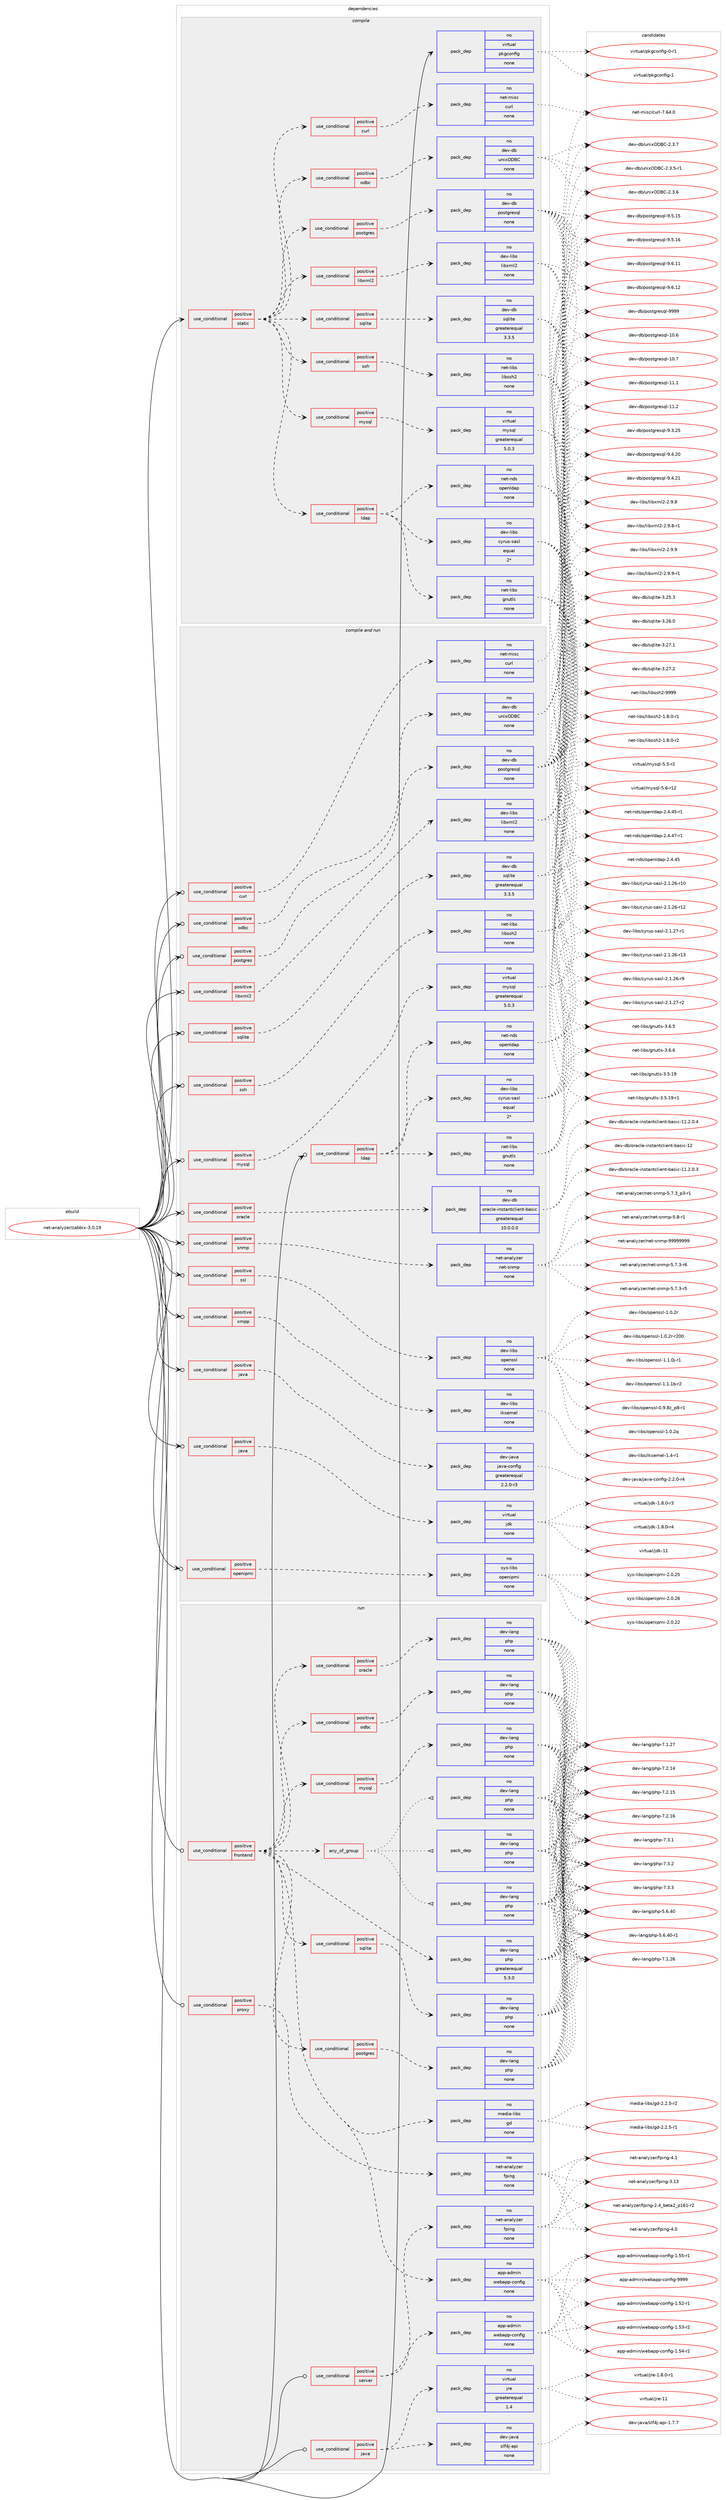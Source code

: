 digraph prolog {

# *************
# Graph options
# *************

newrank=true;
concentrate=true;
compound=true;
graph [rankdir=LR,fontname=Helvetica,fontsize=10,ranksep=1.5];#, ranksep=2.5, nodesep=0.2];
edge  [arrowhead=vee];
node  [fontname=Helvetica,fontsize=10];

# **********
# The ebuild
# **********

subgraph cluster_leftcol {
color=gray;
rank=same;
label=<<i>ebuild</i>>;
id [label="net-analyzer/zabbix-3.0.19", color=red, width=4, href="../net-analyzer/zabbix-3.0.19.svg"];
}

# ****************
# The dependencies
# ****************

subgraph cluster_midcol {
color=gray;
label=<<i>dependencies</i>>;
subgraph cluster_compile {
fillcolor="#eeeeee";
style=filled;
label=<<i>compile</i>>;
subgraph cond443049 {
dependency1648386 [label=<<TABLE BORDER="0" CELLBORDER="1" CELLSPACING="0" CELLPADDING="4"><TR><TD ROWSPAN="3" CELLPADDING="10">use_conditional</TD></TR><TR><TD>positive</TD></TR><TR><TD>static</TD></TR></TABLE>>, shape=none, color=red];
subgraph cond443050 {
dependency1648387 [label=<<TABLE BORDER="0" CELLBORDER="1" CELLSPACING="0" CELLPADDING="4"><TR><TD ROWSPAN="3" CELLPADDING="10">use_conditional</TD></TR><TR><TD>positive</TD></TR><TR><TD>ldap</TD></TR></TABLE>>, shape=none, color=red];
subgraph pack1178653 {
dependency1648388 [label=<<TABLE BORDER="0" CELLBORDER="1" CELLSPACING="0" CELLPADDING="4" WIDTH="220"><TR><TD ROWSPAN="6" CELLPADDING="30">pack_dep</TD></TR><TR><TD WIDTH="110">no</TD></TR><TR><TD>net-nds</TD></TR><TR><TD>openldap</TD></TR><TR><TD>none</TD></TR><TR><TD></TD></TR></TABLE>>, shape=none, color=blue];
}
dependency1648387:e -> dependency1648388:w [weight=20,style="dashed",arrowhead="vee"];
subgraph pack1178654 {
dependency1648389 [label=<<TABLE BORDER="0" CELLBORDER="1" CELLSPACING="0" CELLPADDING="4" WIDTH="220"><TR><TD ROWSPAN="6" CELLPADDING="30">pack_dep</TD></TR><TR><TD WIDTH="110">no</TD></TR><TR><TD>dev-libs</TD></TR><TR><TD>cyrus-sasl</TD></TR><TR><TD>equal</TD></TR><TR><TD>2*</TD></TR></TABLE>>, shape=none, color=blue];
}
dependency1648387:e -> dependency1648389:w [weight=20,style="dashed",arrowhead="vee"];
subgraph pack1178655 {
dependency1648390 [label=<<TABLE BORDER="0" CELLBORDER="1" CELLSPACING="0" CELLPADDING="4" WIDTH="220"><TR><TD ROWSPAN="6" CELLPADDING="30">pack_dep</TD></TR><TR><TD WIDTH="110">no</TD></TR><TR><TD>net-libs</TD></TR><TR><TD>gnutls</TD></TR><TR><TD>none</TD></TR><TR><TD></TD></TR></TABLE>>, shape=none, color=blue];
}
dependency1648387:e -> dependency1648390:w [weight=20,style="dashed",arrowhead="vee"];
}
dependency1648386:e -> dependency1648387:w [weight=20,style="dashed",arrowhead="vee"];
subgraph cond443051 {
dependency1648391 [label=<<TABLE BORDER="0" CELLBORDER="1" CELLSPACING="0" CELLPADDING="4"><TR><TD ROWSPAN="3" CELLPADDING="10">use_conditional</TD></TR><TR><TD>positive</TD></TR><TR><TD>mysql</TD></TR></TABLE>>, shape=none, color=red];
subgraph pack1178656 {
dependency1648392 [label=<<TABLE BORDER="0" CELLBORDER="1" CELLSPACING="0" CELLPADDING="4" WIDTH="220"><TR><TD ROWSPAN="6" CELLPADDING="30">pack_dep</TD></TR><TR><TD WIDTH="110">no</TD></TR><TR><TD>virtual</TD></TR><TR><TD>mysql</TD></TR><TR><TD>greaterequal</TD></TR><TR><TD>5.0.3</TD></TR></TABLE>>, shape=none, color=blue];
}
dependency1648391:e -> dependency1648392:w [weight=20,style="dashed",arrowhead="vee"];
}
dependency1648386:e -> dependency1648391:w [weight=20,style="dashed",arrowhead="vee"];
subgraph cond443052 {
dependency1648393 [label=<<TABLE BORDER="0" CELLBORDER="1" CELLSPACING="0" CELLPADDING="4"><TR><TD ROWSPAN="3" CELLPADDING="10">use_conditional</TD></TR><TR><TD>positive</TD></TR><TR><TD>sqlite</TD></TR></TABLE>>, shape=none, color=red];
subgraph pack1178657 {
dependency1648394 [label=<<TABLE BORDER="0" CELLBORDER="1" CELLSPACING="0" CELLPADDING="4" WIDTH="220"><TR><TD ROWSPAN="6" CELLPADDING="30">pack_dep</TD></TR><TR><TD WIDTH="110">no</TD></TR><TR><TD>dev-db</TD></TR><TR><TD>sqlite</TD></TR><TR><TD>greaterequal</TD></TR><TR><TD>3.3.5</TD></TR></TABLE>>, shape=none, color=blue];
}
dependency1648393:e -> dependency1648394:w [weight=20,style="dashed",arrowhead="vee"];
}
dependency1648386:e -> dependency1648393:w [weight=20,style="dashed",arrowhead="vee"];
subgraph cond443053 {
dependency1648395 [label=<<TABLE BORDER="0" CELLBORDER="1" CELLSPACING="0" CELLPADDING="4"><TR><TD ROWSPAN="3" CELLPADDING="10">use_conditional</TD></TR><TR><TD>positive</TD></TR><TR><TD>postgres</TD></TR></TABLE>>, shape=none, color=red];
subgraph pack1178658 {
dependency1648396 [label=<<TABLE BORDER="0" CELLBORDER="1" CELLSPACING="0" CELLPADDING="4" WIDTH="220"><TR><TD ROWSPAN="6" CELLPADDING="30">pack_dep</TD></TR><TR><TD WIDTH="110">no</TD></TR><TR><TD>dev-db</TD></TR><TR><TD>postgresql</TD></TR><TR><TD>none</TD></TR><TR><TD></TD></TR></TABLE>>, shape=none, color=blue];
}
dependency1648395:e -> dependency1648396:w [weight=20,style="dashed",arrowhead="vee"];
}
dependency1648386:e -> dependency1648395:w [weight=20,style="dashed",arrowhead="vee"];
subgraph cond443054 {
dependency1648397 [label=<<TABLE BORDER="0" CELLBORDER="1" CELLSPACING="0" CELLPADDING="4"><TR><TD ROWSPAN="3" CELLPADDING="10">use_conditional</TD></TR><TR><TD>positive</TD></TR><TR><TD>libxml2</TD></TR></TABLE>>, shape=none, color=red];
subgraph pack1178659 {
dependency1648398 [label=<<TABLE BORDER="0" CELLBORDER="1" CELLSPACING="0" CELLPADDING="4" WIDTH="220"><TR><TD ROWSPAN="6" CELLPADDING="30">pack_dep</TD></TR><TR><TD WIDTH="110">no</TD></TR><TR><TD>dev-libs</TD></TR><TR><TD>libxml2</TD></TR><TR><TD>none</TD></TR><TR><TD></TD></TR></TABLE>>, shape=none, color=blue];
}
dependency1648397:e -> dependency1648398:w [weight=20,style="dashed",arrowhead="vee"];
}
dependency1648386:e -> dependency1648397:w [weight=20,style="dashed",arrowhead="vee"];
subgraph cond443055 {
dependency1648399 [label=<<TABLE BORDER="0" CELLBORDER="1" CELLSPACING="0" CELLPADDING="4"><TR><TD ROWSPAN="3" CELLPADDING="10">use_conditional</TD></TR><TR><TD>positive</TD></TR><TR><TD>curl</TD></TR></TABLE>>, shape=none, color=red];
subgraph pack1178660 {
dependency1648400 [label=<<TABLE BORDER="0" CELLBORDER="1" CELLSPACING="0" CELLPADDING="4" WIDTH="220"><TR><TD ROWSPAN="6" CELLPADDING="30">pack_dep</TD></TR><TR><TD WIDTH="110">no</TD></TR><TR><TD>net-misc</TD></TR><TR><TD>curl</TD></TR><TR><TD>none</TD></TR><TR><TD></TD></TR></TABLE>>, shape=none, color=blue];
}
dependency1648399:e -> dependency1648400:w [weight=20,style="dashed",arrowhead="vee"];
}
dependency1648386:e -> dependency1648399:w [weight=20,style="dashed",arrowhead="vee"];
subgraph cond443056 {
dependency1648401 [label=<<TABLE BORDER="0" CELLBORDER="1" CELLSPACING="0" CELLPADDING="4"><TR><TD ROWSPAN="3" CELLPADDING="10">use_conditional</TD></TR><TR><TD>positive</TD></TR><TR><TD>ssh</TD></TR></TABLE>>, shape=none, color=red];
subgraph pack1178661 {
dependency1648402 [label=<<TABLE BORDER="0" CELLBORDER="1" CELLSPACING="0" CELLPADDING="4" WIDTH="220"><TR><TD ROWSPAN="6" CELLPADDING="30">pack_dep</TD></TR><TR><TD WIDTH="110">no</TD></TR><TR><TD>net-libs</TD></TR><TR><TD>libssh2</TD></TR><TR><TD>none</TD></TR><TR><TD></TD></TR></TABLE>>, shape=none, color=blue];
}
dependency1648401:e -> dependency1648402:w [weight=20,style="dashed",arrowhead="vee"];
}
dependency1648386:e -> dependency1648401:w [weight=20,style="dashed",arrowhead="vee"];
subgraph cond443057 {
dependency1648403 [label=<<TABLE BORDER="0" CELLBORDER="1" CELLSPACING="0" CELLPADDING="4"><TR><TD ROWSPAN="3" CELLPADDING="10">use_conditional</TD></TR><TR><TD>positive</TD></TR><TR><TD>odbc</TD></TR></TABLE>>, shape=none, color=red];
subgraph pack1178662 {
dependency1648404 [label=<<TABLE BORDER="0" CELLBORDER="1" CELLSPACING="0" CELLPADDING="4" WIDTH="220"><TR><TD ROWSPAN="6" CELLPADDING="30">pack_dep</TD></TR><TR><TD WIDTH="110">no</TD></TR><TR><TD>dev-db</TD></TR><TR><TD>unixODBC</TD></TR><TR><TD>none</TD></TR><TR><TD></TD></TR></TABLE>>, shape=none, color=blue];
}
dependency1648403:e -> dependency1648404:w [weight=20,style="dashed",arrowhead="vee"];
}
dependency1648386:e -> dependency1648403:w [weight=20,style="dashed",arrowhead="vee"];
}
id:e -> dependency1648386:w [weight=20,style="solid",arrowhead="vee"];
subgraph pack1178663 {
dependency1648405 [label=<<TABLE BORDER="0" CELLBORDER="1" CELLSPACING="0" CELLPADDING="4" WIDTH="220"><TR><TD ROWSPAN="6" CELLPADDING="30">pack_dep</TD></TR><TR><TD WIDTH="110">no</TD></TR><TR><TD>virtual</TD></TR><TR><TD>pkgconfig</TD></TR><TR><TD>none</TD></TR><TR><TD></TD></TR></TABLE>>, shape=none, color=blue];
}
id:e -> dependency1648405:w [weight=20,style="solid",arrowhead="vee"];
}
subgraph cluster_compileandrun {
fillcolor="#eeeeee";
style=filled;
label=<<i>compile and run</i>>;
subgraph cond443058 {
dependency1648406 [label=<<TABLE BORDER="0" CELLBORDER="1" CELLSPACING="0" CELLPADDING="4"><TR><TD ROWSPAN="3" CELLPADDING="10">use_conditional</TD></TR><TR><TD>positive</TD></TR><TR><TD>curl</TD></TR></TABLE>>, shape=none, color=red];
subgraph pack1178664 {
dependency1648407 [label=<<TABLE BORDER="0" CELLBORDER="1" CELLSPACING="0" CELLPADDING="4" WIDTH="220"><TR><TD ROWSPAN="6" CELLPADDING="30">pack_dep</TD></TR><TR><TD WIDTH="110">no</TD></TR><TR><TD>net-misc</TD></TR><TR><TD>curl</TD></TR><TR><TD>none</TD></TR><TR><TD></TD></TR></TABLE>>, shape=none, color=blue];
}
dependency1648406:e -> dependency1648407:w [weight=20,style="dashed",arrowhead="vee"];
}
id:e -> dependency1648406:w [weight=20,style="solid",arrowhead="odotvee"];
subgraph cond443059 {
dependency1648408 [label=<<TABLE BORDER="0" CELLBORDER="1" CELLSPACING="0" CELLPADDING="4"><TR><TD ROWSPAN="3" CELLPADDING="10">use_conditional</TD></TR><TR><TD>positive</TD></TR><TR><TD>java</TD></TR></TABLE>>, shape=none, color=red];
subgraph pack1178665 {
dependency1648409 [label=<<TABLE BORDER="0" CELLBORDER="1" CELLSPACING="0" CELLPADDING="4" WIDTH="220"><TR><TD ROWSPAN="6" CELLPADDING="30">pack_dep</TD></TR><TR><TD WIDTH="110">no</TD></TR><TR><TD>dev-java</TD></TR><TR><TD>java-config</TD></TR><TR><TD>greaterequal</TD></TR><TR><TD>2.2.0-r3</TD></TR></TABLE>>, shape=none, color=blue];
}
dependency1648408:e -> dependency1648409:w [weight=20,style="dashed",arrowhead="vee"];
}
id:e -> dependency1648408:w [weight=20,style="solid",arrowhead="odotvee"];
subgraph cond443060 {
dependency1648410 [label=<<TABLE BORDER="0" CELLBORDER="1" CELLSPACING="0" CELLPADDING="4"><TR><TD ROWSPAN="3" CELLPADDING="10">use_conditional</TD></TR><TR><TD>positive</TD></TR><TR><TD>java</TD></TR></TABLE>>, shape=none, color=red];
subgraph pack1178666 {
dependency1648411 [label=<<TABLE BORDER="0" CELLBORDER="1" CELLSPACING="0" CELLPADDING="4" WIDTH="220"><TR><TD ROWSPAN="6" CELLPADDING="30">pack_dep</TD></TR><TR><TD WIDTH="110">no</TD></TR><TR><TD>virtual</TD></TR><TR><TD>jdk</TD></TR><TR><TD>none</TD></TR><TR><TD></TD></TR></TABLE>>, shape=none, color=blue];
}
dependency1648410:e -> dependency1648411:w [weight=20,style="dashed",arrowhead="vee"];
}
id:e -> dependency1648410:w [weight=20,style="solid",arrowhead="odotvee"];
subgraph cond443061 {
dependency1648412 [label=<<TABLE BORDER="0" CELLBORDER="1" CELLSPACING="0" CELLPADDING="4"><TR><TD ROWSPAN="3" CELLPADDING="10">use_conditional</TD></TR><TR><TD>positive</TD></TR><TR><TD>ldap</TD></TR></TABLE>>, shape=none, color=red];
subgraph pack1178667 {
dependency1648413 [label=<<TABLE BORDER="0" CELLBORDER="1" CELLSPACING="0" CELLPADDING="4" WIDTH="220"><TR><TD ROWSPAN="6" CELLPADDING="30">pack_dep</TD></TR><TR><TD WIDTH="110">no</TD></TR><TR><TD>net-nds</TD></TR><TR><TD>openldap</TD></TR><TR><TD>none</TD></TR><TR><TD></TD></TR></TABLE>>, shape=none, color=blue];
}
dependency1648412:e -> dependency1648413:w [weight=20,style="dashed",arrowhead="vee"];
subgraph pack1178668 {
dependency1648414 [label=<<TABLE BORDER="0" CELLBORDER="1" CELLSPACING="0" CELLPADDING="4" WIDTH="220"><TR><TD ROWSPAN="6" CELLPADDING="30">pack_dep</TD></TR><TR><TD WIDTH="110">no</TD></TR><TR><TD>dev-libs</TD></TR><TR><TD>cyrus-sasl</TD></TR><TR><TD>equal</TD></TR><TR><TD>2*</TD></TR></TABLE>>, shape=none, color=blue];
}
dependency1648412:e -> dependency1648414:w [weight=20,style="dashed",arrowhead="vee"];
subgraph pack1178669 {
dependency1648415 [label=<<TABLE BORDER="0" CELLBORDER="1" CELLSPACING="0" CELLPADDING="4" WIDTH="220"><TR><TD ROWSPAN="6" CELLPADDING="30">pack_dep</TD></TR><TR><TD WIDTH="110">no</TD></TR><TR><TD>net-libs</TD></TR><TR><TD>gnutls</TD></TR><TR><TD>none</TD></TR><TR><TD></TD></TR></TABLE>>, shape=none, color=blue];
}
dependency1648412:e -> dependency1648415:w [weight=20,style="dashed",arrowhead="vee"];
}
id:e -> dependency1648412:w [weight=20,style="solid",arrowhead="odotvee"];
subgraph cond443062 {
dependency1648416 [label=<<TABLE BORDER="0" CELLBORDER="1" CELLSPACING="0" CELLPADDING="4"><TR><TD ROWSPAN="3" CELLPADDING="10">use_conditional</TD></TR><TR><TD>positive</TD></TR><TR><TD>libxml2</TD></TR></TABLE>>, shape=none, color=red];
subgraph pack1178670 {
dependency1648417 [label=<<TABLE BORDER="0" CELLBORDER="1" CELLSPACING="0" CELLPADDING="4" WIDTH="220"><TR><TD ROWSPAN="6" CELLPADDING="30">pack_dep</TD></TR><TR><TD WIDTH="110">no</TD></TR><TR><TD>dev-libs</TD></TR><TR><TD>libxml2</TD></TR><TR><TD>none</TD></TR><TR><TD></TD></TR></TABLE>>, shape=none, color=blue];
}
dependency1648416:e -> dependency1648417:w [weight=20,style="dashed",arrowhead="vee"];
}
id:e -> dependency1648416:w [weight=20,style="solid",arrowhead="odotvee"];
subgraph cond443063 {
dependency1648418 [label=<<TABLE BORDER="0" CELLBORDER="1" CELLSPACING="0" CELLPADDING="4"><TR><TD ROWSPAN="3" CELLPADDING="10">use_conditional</TD></TR><TR><TD>positive</TD></TR><TR><TD>mysql</TD></TR></TABLE>>, shape=none, color=red];
subgraph pack1178671 {
dependency1648419 [label=<<TABLE BORDER="0" CELLBORDER="1" CELLSPACING="0" CELLPADDING="4" WIDTH="220"><TR><TD ROWSPAN="6" CELLPADDING="30">pack_dep</TD></TR><TR><TD WIDTH="110">no</TD></TR><TR><TD>virtual</TD></TR><TR><TD>mysql</TD></TR><TR><TD>greaterequal</TD></TR><TR><TD>5.0.3</TD></TR></TABLE>>, shape=none, color=blue];
}
dependency1648418:e -> dependency1648419:w [weight=20,style="dashed",arrowhead="vee"];
}
id:e -> dependency1648418:w [weight=20,style="solid",arrowhead="odotvee"];
subgraph cond443064 {
dependency1648420 [label=<<TABLE BORDER="0" CELLBORDER="1" CELLSPACING="0" CELLPADDING="4"><TR><TD ROWSPAN="3" CELLPADDING="10">use_conditional</TD></TR><TR><TD>positive</TD></TR><TR><TD>odbc</TD></TR></TABLE>>, shape=none, color=red];
subgraph pack1178672 {
dependency1648421 [label=<<TABLE BORDER="0" CELLBORDER="1" CELLSPACING="0" CELLPADDING="4" WIDTH="220"><TR><TD ROWSPAN="6" CELLPADDING="30">pack_dep</TD></TR><TR><TD WIDTH="110">no</TD></TR><TR><TD>dev-db</TD></TR><TR><TD>unixODBC</TD></TR><TR><TD>none</TD></TR><TR><TD></TD></TR></TABLE>>, shape=none, color=blue];
}
dependency1648420:e -> dependency1648421:w [weight=20,style="dashed",arrowhead="vee"];
}
id:e -> dependency1648420:w [weight=20,style="solid",arrowhead="odotvee"];
subgraph cond443065 {
dependency1648422 [label=<<TABLE BORDER="0" CELLBORDER="1" CELLSPACING="0" CELLPADDING="4"><TR><TD ROWSPAN="3" CELLPADDING="10">use_conditional</TD></TR><TR><TD>positive</TD></TR><TR><TD>openipmi</TD></TR></TABLE>>, shape=none, color=red];
subgraph pack1178673 {
dependency1648423 [label=<<TABLE BORDER="0" CELLBORDER="1" CELLSPACING="0" CELLPADDING="4" WIDTH="220"><TR><TD ROWSPAN="6" CELLPADDING="30">pack_dep</TD></TR><TR><TD WIDTH="110">no</TD></TR><TR><TD>sys-libs</TD></TR><TR><TD>openipmi</TD></TR><TR><TD>none</TD></TR><TR><TD></TD></TR></TABLE>>, shape=none, color=blue];
}
dependency1648422:e -> dependency1648423:w [weight=20,style="dashed",arrowhead="vee"];
}
id:e -> dependency1648422:w [weight=20,style="solid",arrowhead="odotvee"];
subgraph cond443066 {
dependency1648424 [label=<<TABLE BORDER="0" CELLBORDER="1" CELLSPACING="0" CELLPADDING="4"><TR><TD ROWSPAN="3" CELLPADDING="10">use_conditional</TD></TR><TR><TD>positive</TD></TR><TR><TD>oracle</TD></TR></TABLE>>, shape=none, color=red];
subgraph pack1178674 {
dependency1648425 [label=<<TABLE BORDER="0" CELLBORDER="1" CELLSPACING="0" CELLPADDING="4" WIDTH="220"><TR><TD ROWSPAN="6" CELLPADDING="30">pack_dep</TD></TR><TR><TD WIDTH="110">no</TD></TR><TR><TD>dev-db</TD></TR><TR><TD>oracle-instantclient-basic</TD></TR><TR><TD>greaterequal</TD></TR><TR><TD>10.0.0.0</TD></TR></TABLE>>, shape=none, color=blue];
}
dependency1648424:e -> dependency1648425:w [weight=20,style="dashed",arrowhead="vee"];
}
id:e -> dependency1648424:w [weight=20,style="solid",arrowhead="odotvee"];
subgraph cond443067 {
dependency1648426 [label=<<TABLE BORDER="0" CELLBORDER="1" CELLSPACING="0" CELLPADDING="4"><TR><TD ROWSPAN="3" CELLPADDING="10">use_conditional</TD></TR><TR><TD>positive</TD></TR><TR><TD>postgres</TD></TR></TABLE>>, shape=none, color=red];
subgraph pack1178675 {
dependency1648427 [label=<<TABLE BORDER="0" CELLBORDER="1" CELLSPACING="0" CELLPADDING="4" WIDTH="220"><TR><TD ROWSPAN="6" CELLPADDING="30">pack_dep</TD></TR><TR><TD WIDTH="110">no</TD></TR><TR><TD>dev-db</TD></TR><TR><TD>postgresql</TD></TR><TR><TD>none</TD></TR><TR><TD></TD></TR></TABLE>>, shape=none, color=blue];
}
dependency1648426:e -> dependency1648427:w [weight=20,style="dashed",arrowhead="vee"];
}
id:e -> dependency1648426:w [weight=20,style="solid",arrowhead="odotvee"];
subgraph cond443068 {
dependency1648428 [label=<<TABLE BORDER="0" CELLBORDER="1" CELLSPACING="0" CELLPADDING="4"><TR><TD ROWSPAN="3" CELLPADDING="10">use_conditional</TD></TR><TR><TD>positive</TD></TR><TR><TD>snmp</TD></TR></TABLE>>, shape=none, color=red];
subgraph pack1178676 {
dependency1648429 [label=<<TABLE BORDER="0" CELLBORDER="1" CELLSPACING="0" CELLPADDING="4" WIDTH="220"><TR><TD ROWSPAN="6" CELLPADDING="30">pack_dep</TD></TR><TR><TD WIDTH="110">no</TD></TR><TR><TD>net-analyzer</TD></TR><TR><TD>net-snmp</TD></TR><TR><TD>none</TD></TR><TR><TD></TD></TR></TABLE>>, shape=none, color=blue];
}
dependency1648428:e -> dependency1648429:w [weight=20,style="dashed",arrowhead="vee"];
}
id:e -> dependency1648428:w [weight=20,style="solid",arrowhead="odotvee"];
subgraph cond443069 {
dependency1648430 [label=<<TABLE BORDER="0" CELLBORDER="1" CELLSPACING="0" CELLPADDING="4"><TR><TD ROWSPAN="3" CELLPADDING="10">use_conditional</TD></TR><TR><TD>positive</TD></TR><TR><TD>sqlite</TD></TR></TABLE>>, shape=none, color=red];
subgraph pack1178677 {
dependency1648431 [label=<<TABLE BORDER="0" CELLBORDER="1" CELLSPACING="0" CELLPADDING="4" WIDTH="220"><TR><TD ROWSPAN="6" CELLPADDING="30">pack_dep</TD></TR><TR><TD WIDTH="110">no</TD></TR><TR><TD>dev-db</TD></TR><TR><TD>sqlite</TD></TR><TR><TD>greaterequal</TD></TR><TR><TD>3.3.5</TD></TR></TABLE>>, shape=none, color=blue];
}
dependency1648430:e -> dependency1648431:w [weight=20,style="dashed",arrowhead="vee"];
}
id:e -> dependency1648430:w [weight=20,style="solid",arrowhead="odotvee"];
subgraph cond443070 {
dependency1648432 [label=<<TABLE BORDER="0" CELLBORDER="1" CELLSPACING="0" CELLPADDING="4"><TR><TD ROWSPAN="3" CELLPADDING="10">use_conditional</TD></TR><TR><TD>positive</TD></TR><TR><TD>ssh</TD></TR></TABLE>>, shape=none, color=red];
subgraph pack1178678 {
dependency1648433 [label=<<TABLE BORDER="0" CELLBORDER="1" CELLSPACING="0" CELLPADDING="4" WIDTH="220"><TR><TD ROWSPAN="6" CELLPADDING="30">pack_dep</TD></TR><TR><TD WIDTH="110">no</TD></TR><TR><TD>net-libs</TD></TR><TR><TD>libssh2</TD></TR><TR><TD>none</TD></TR><TR><TD></TD></TR></TABLE>>, shape=none, color=blue];
}
dependency1648432:e -> dependency1648433:w [weight=20,style="dashed",arrowhead="vee"];
}
id:e -> dependency1648432:w [weight=20,style="solid",arrowhead="odotvee"];
subgraph cond443071 {
dependency1648434 [label=<<TABLE BORDER="0" CELLBORDER="1" CELLSPACING="0" CELLPADDING="4"><TR><TD ROWSPAN="3" CELLPADDING="10">use_conditional</TD></TR><TR><TD>positive</TD></TR><TR><TD>ssl</TD></TR></TABLE>>, shape=none, color=red];
subgraph pack1178679 {
dependency1648435 [label=<<TABLE BORDER="0" CELLBORDER="1" CELLSPACING="0" CELLPADDING="4" WIDTH="220"><TR><TD ROWSPAN="6" CELLPADDING="30">pack_dep</TD></TR><TR><TD WIDTH="110">no</TD></TR><TR><TD>dev-libs</TD></TR><TR><TD>openssl</TD></TR><TR><TD>none</TD></TR><TR><TD></TD></TR></TABLE>>, shape=none, color=blue];
}
dependency1648434:e -> dependency1648435:w [weight=20,style="dashed",arrowhead="vee"];
}
id:e -> dependency1648434:w [weight=20,style="solid",arrowhead="odotvee"];
subgraph cond443072 {
dependency1648436 [label=<<TABLE BORDER="0" CELLBORDER="1" CELLSPACING="0" CELLPADDING="4"><TR><TD ROWSPAN="3" CELLPADDING="10">use_conditional</TD></TR><TR><TD>positive</TD></TR><TR><TD>xmpp</TD></TR></TABLE>>, shape=none, color=red];
subgraph pack1178680 {
dependency1648437 [label=<<TABLE BORDER="0" CELLBORDER="1" CELLSPACING="0" CELLPADDING="4" WIDTH="220"><TR><TD ROWSPAN="6" CELLPADDING="30">pack_dep</TD></TR><TR><TD WIDTH="110">no</TD></TR><TR><TD>dev-libs</TD></TR><TR><TD>iksemel</TD></TR><TR><TD>none</TD></TR><TR><TD></TD></TR></TABLE>>, shape=none, color=blue];
}
dependency1648436:e -> dependency1648437:w [weight=20,style="dashed",arrowhead="vee"];
}
id:e -> dependency1648436:w [weight=20,style="solid",arrowhead="odotvee"];
}
subgraph cluster_run {
fillcolor="#eeeeee";
style=filled;
label=<<i>run</i>>;
subgraph cond443073 {
dependency1648438 [label=<<TABLE BORDER="0" CELLBORDER="1" CELLSPACING="0" CELLPADDING="4"><TR><TD ROWSPAN="3" CELLPADDING="10">use_conditional</TD></TR><TR><TD>positive</TD></TR><TR><TD>frontend</TD></TR></TABLE>>, shape=none, color=red];
subgraph pack1178681 {
dependency1648439 [label=<<TABLE BORDER="0" CELLBORDER="1" CELLSPACING="0" CELLPADDING="4" WIDTH="220"><TR><TD ROWSPAN="6" CELLPADDING="30">pack_dep</TD></TR><TR><TD WIDTH="110">no</TD></TR><TR><TD>dev-lang</TD></TR><TR><TD>php</TD></TR><TR><TD>greaterequal</TD></TR><TR><TD>5.3.0</TD></TR></TABLE>>, shape=none, color=blue];
}
dependency1648438:e -> dependency1648439:w [weight=20,style="dashed",arrowhead="vee"];
subgraph any25909 {
dependency1648440 [label=<<TABLE BORDER="0" CELLBORDER="1" CELLSPACING="0" CELLPADDING="4"><TR><TD CELLPADDING="10">any_of_group</TD></TR></TABLE>>, shape=none, color=red];subgraph pack1178682 {
dependency1648441 [label=<<TABLE BORDER="0" CELLBORDER="1" CELLSPACING="0" CELLPADDING="4" WIDTH="220"><TR><TD ROWSPAN="6" CELLPADDING="30">pack_dep</TD></TR><TR><TD WIDTH="110">no</TD></TR><TR><TD>dev-lang</TD></TR><TR><TD>php</TD></TR><TR><TD>none</TD></TR><TR><TD></TD></TR></TABLE>>, shape=none, color=blue];
}
dependency1648440:e -> dependency1648441:w [weight=20,style="dotted",arrowhead="oinv"];
subgraph pack1178683 {
dependency1648442 [label=<<TABLE BORDER="0" CELLBORDER="1" CELLSPACING="0" CELLPADDING="4" WIDTH="220"><TR><TD ROWSPAN="6" CELLPADDING="30">pack_dep</TD></TR><TR><TD WIDTH="110">no</TD></TR><TR><TD>dev-lang</TD></TR><TR><TD>php</TD></TR><TR><TD>none</TD></TR><TR><TD></TD></TR></TABLE>>, shape=none, color=blue];
}
dependency1648440:e -> dependency1648442:w [weight=20,style="dotted",arrowhead="oinv"];
subgraph pack1178684 {
dependency1648443 [label=<<TABLE BORDER="0" CELLBORDER="1" CELLSPACING="0" CELLPADDING="4" WIDTH="220"><TR><TD ROWSPAN="6" CELLPADDING="30">pack_dep</TD></TR><TR><TD WIDTH="110">no</TD></TR><TR><TD>dev-lang</TD></TR><TR><TD>php</TD></TR><TR><TD>none</TD></TR><TR><TD></TD></TR></TABLE>>, shape=none, color=blue];
}
dependency1648440:e -> dependency1648443:w [weight=20,style="dotted",arrowhead="oinv"];
}
dependency1648438:e -> dependency1648440:w [weight=20,style="dashed",arrowhead="vee"];
subgraph cond443074 {
dependency1648444 [label=<<TABLE BORDER="0" CELLBORDER="1" CELLSPACING="0" CELLPADDING="4"><TR><TD ROWSPAN="3" CELLPADDING="10">use_conditional</TD></TR><TR><TD>positive</TD></TR><TR><TD>mysql</TD></TR></TABLE>>, shape=none, color=red];
subgraph pack1178685 {
dependency1648445 [label=<<TABLE BORDER="0" CELLBORDER="1" CELLSPACING="0" CELLPADDING="4" WIDTH="220"><TR><TD ROWSPAN="6" CELLPADDING="30">pack_dep</TD></TR><TR><TD WIDTH="110">no</TD></TR><TR><TD>dev-lang</TD></TR><TR><TD>php</TD></TR><TR><TD>none</TD></TR><TR><TD></TD></TR></TABLE>>, shape=none, color=blue];
}
dependency1648444:e -> dependency1648445:w [weight=20,style="dashed",arrowhead="vee"];
}
dependency1648438:e -> dependency1648444:w [weight=20,style="dashed",arrowhead="vee"];
subgraph cond443075 {
dependency1648446 [label=<<TABLE BORDER="0" CELLBORDER="1" CELLSPACING="0" CELLPADDING="4"><TR><TD ROWSPAN="3" CELLPADDING="10">use_conditional</TD></TR><TR><TD>positive</TD></TR><TR><TD>odbc</TD></TR></TABLE>>, shape=none, color=red];
subgraph pack1178686 {
dependency1648447 [label=<<TABLE BORDER="0" CELLBORDER="1" CELLSPACING="0" CELLPADDING="4" WIDTH="220"><TR><TD ROWSPAN="6" CELLPADDING="30">pack_dep</TD></TR><TR><TD WIDTH="110">no</TD></TR><TR><TD>dev-lang</TD></TR><TR><TD>php</TD></TR><TR><TD>none</TD></TR><TR><TD></TD></TR></TABLE>>, shape=none, color=blue];
}
dependency1648446:e -> dependency1648447:w [weight=20,style="dashed",arrowhead="vee"];
}
dependency1648438:e -> dependency1648446:w [weight=20,style="dashed",arrowhead="vee"];
subgraph cond443076 {
dependency1648448 [label=<<TABLE BORDER="0" CELLBORDER="1" CELLSPACING="0" CELLPADDING="4"><TR><TD ROWSPAN="3" CELLPADDING="10">use_conditional</TD></TR><TR><TD>positive</TD></TR><TR><TD>oracle</TD></TR></TABLE>>, shape=none, color=red];
subgraph pack1178687 {
dependency1648449 [label=<<TABLE BORDER="0" CELLBORDER="1" CELLSPACING="0" CELLPADDING="4" WIDTH="220"><TR><TD ROWSPAN="6" CELLPADDING="30">pack_dep</TD></TR><TR><TD WIDTH="110">no</TD></TR><TR><TD>dev-lang</TD></TR><TR><TD>php</TD></TR><TR><TD>none</TD></TR><TR><TD></TD></TR></TABLE>>, shape=none, color=blue];
}
dependency1648448:e -> dependency1648449:w [weight=20,style="dashed",arrowhead="vee"];
}
dependency1648438:e -> dependency1648448:w [weight=20,style="dashed",arrowhead="vee"];
subgraph cond443077 {
dependency1648450 [label=<<TABLE BORDER="0" CELLBORDER="1" CELLSPACING="0" CELLPADDING="4"><TR><TD ROWSPAN="3" CELLPADDING="10">use_conditional</TD></TR><TR><TD>positive</TD></TR><TR><TD>postgres</TD></TR></TABLE>>, shape=none, color=red];
subgraph pack1178688 {
dependency1648451 [label=<<TABLE BORDER="0" CELLBORDER="1" CELLSPACING="0" CELLPADDING="4" WIDTH="220"><TR><TD ROWSPAN="6" CELLPADDING="30">pack_dep</TD></TR><TR><TD WIDTH="110">no</TD></TR><TR><TD>dev-lang</TD></TR><TR><TD>php</TD></TR><TR><TD>none</TD></TR><TR><TD></TD></TR></TABLE>>, shape=none, color=blue];
}
dependency1648450:e -> dependency1648451:w [weight=20,style="dashed",arrowhead="vee"];
}
dependency1648438:e -> dependency1648450:w [weight=20,style="dashed",arrowhead="vee"];
subgraph cond443078 {
dependency1648452 [label=<<TABLE BORDER="0" CELLBORDER="1" CELLSPACING="0" CELLPADDING="4"><TR><TD ROWSPAN="3" CELLPADDING="10">use_conditional</TD></TR><TR><TD>positive</TD></TR><TR><TD>sqlite</TD></TR></TABLE>>, shape=none, color=red];
subgraph pack1178689 {
dependency1648453 [label=<<TABLE BORDER="0" CELLBORDER="1" CELLSPACING="0" CELLPADDING="4" WIDTH="220"><TR><TD ROWSPAN="6" CELLPADDING="30">pack_dep</TD></TR><TR><TD WIDTH="110">no</TD></TR><TR><TD>dev-lang</TD></TR><TR><TD>php</TD></TR><TR><TD>none</TD></TR><TR><TD></TD></TR></TABLE>>, shape=none, color=blue];
}
dependency1648452:e -> dependency1648453:w [weight=20,style="dashed",arrowhead="vee"];
}
dependency1648438:e -> dependency1648452:w [weight=20,style="dashed",arrowhead="vee"];
subgraph pack1178690 {
dependency1648454 [label=<<TABLE BORDER="0" CELLBORDER="1" CELLSPACING="0" CELLPADDING="4" WIDTH="220"><TR><TD ROWSPAN="6" CELLPADDING="30">pack_dep</TD></TR><TR><TD WIDTH="110">no</TD></TR><TR><TD>media-libs</TD></TR><TR><TD>gd</TD></TR><TR><TD>none</TD></TR><TR><TD></TD></TR></TABLE>>, shape=none, color=blue];
}
dependency1648438:e -> dependency1648454:w [weight=20,style="dashed",arrowhead="vee"];
subgraph pack1178691 {
dependency1648455 [label=<<TABLE BORDER="0" CELLBORDER="1" CELLSPACING="0" CELLPADDING="4" WIDTH="220"><TR><TD ROWSPAN="6" CELLPADDING="30">pack_dep</TD></TR><TR><TD WIDTH="110">no</TD></TR><TR><TD>app-admin</TD></TR><TR><TD>webapp-config</TD></TR><TR><TD>none</TD></TR><TR><TD></TD></TR></TABLE>>, shape=none, color=blue];
}
dependency1648438:e -> dependency1648455:w [weight=20,style="dashed",arrowhead="vee"];
}
id:e -> dependency1648438:w [weight=20,style="solid",arrowhead="odot"];
subgraph cond443079 {
dependency1648456 [label=<<TABLE BORDER="0" CELLBORDER="1" CELLSPACING="0" CELLPADDING="4"><TR><TD ROWSPAN="3" CELLPADDING="10">use_conditional</TD></TR><TR><TD>positive</TD></TR><TR><TD>java</TD></TR></TABLE>>, shape=none, color=red];
subgraph pack1178692 {
dependency1648457 [label=<<TABLE BORDER="0" CELLBORDER="1" CELLSPACING="0" CELLPADDING="4" WIDTH="220"><TR><TD ROWSPAN="6" CELLPADDING="30">pack_dep</TD></TR><TR><TD WIDTH="110">no</TD></TR><TR><TD>virtual</TD></TR><TR><TD>jre</TD></TR><TR><TD>greaterequal</TD></TR><TR><TD>1.4</TD></TR></TABLE>>, shape=none, color=blue];
}
dependency1648456:e -> dependency1648457:w [weight=20,style="dashed",arrowhead="vee"];
subgraph pack1178693 {
dependency1648458 [label=<<TABLE BORDER="0" CELLBORDER="1" CELLSPACING="0" CELLPADDING="4" WIDTH="220"><TR><TD ROWSPAN="6" CELLPADDING="30">pack_dep</TD></TR><TR><TD WIDTH="110">no</TD></TR><TR><TD>dev-java</TD></TR><TR><TD>slf4j-api</TD></TR><TR><TD>none</TD></TR><TR><TD></TD></TR></TABLE>>, shape=none, color=blue];
}
dependency1648456:e -> dependency1648458:w [weight=20,style="dashed",arrowhead="vee"];
}
id:e -> dependency1648456:w [weight=20,style="solid",arrowhead="odot"];
subgraph cond443080 {
dependency1648459 [label=<<TABLE BORDER="0" CELLBORDER="1" CELLSPACING="0" CELLPADDING="4"><TR><TD ROWSPAN="3" CELLPADDING="10">use_conditional</TD></TR><TR><TD>positive</TD></TR><TR><TD>proxy</TD></TR></TABLE>>, shape=none, color=red];
subgraph pack1178694 {
dependency1648460 [label=<<TABLE BORDER="0" CELLBORDER="1" CELLSPACING="0" CELLPADDING="4" WIDTH="220"><TR><TD ROWSPAN="6" CELLPADDING="30">pack_dep</TD></TR><TR><TD WIDTH="110">no</TD></TR><TR><TD>net-analyzer</TD></TR><TR><TD>fping</TD></TR><TR><TD>none</TD></TR><TR><TD></TD></TR></TABLE>>, shape=none, color=blue];
}
dependency1648459:e -> dependency1648460:w [weight=20,style="dashed",arrowhead="vee"];
}
id:e -> dependency1648459:w [weight=20,style="solid",arrowhead="odot"];
subgraph cond443081 {
dependency1648461 [label=<<TABLE BORDER="0" CELLBORDER="1" CELLSPACING="0" CELLPADDING="4"><TR><TD ROWSPAN="3" CELLPADDING="10">use_conditional</TD></TR><TR><TD>positive</TD></TR><TR><TD>server</TD></TR></TABLE>>, shape=none, color=red];
subgraph pack1178695 {
dependency1648462 [label=<<TABLE BORDER="0" CELLBORDER="1" CELLSPACING="0" CELLPADDING="4" WIDTH="220"><TR><TD ROWSPAN="6" CELLPADDING="30">pack_dep</TD></TR><TR><TD WIDTH="110">no</TD></TR><TR><TD>net-analyzer</TD></TR><TR><TD>fping</TD></TR><TR><TD>none</TD></TR><TR><TD></TD></TR></TABLE>>, shape=none, color=blue];
}
dependency1648461:e -> dependency1648462:w [weight=20,style="dashed",arrowhead="vee"];
subgraph pack1178696 {
dependency1648463 [label=<<TABLE BORDER="0" CELLBORDER="1" CELLSPACING="0" CELLPADDING="4" WIDTH="220"><TR><TD ROWSPAN="6" CELLPADDING="30">pack_dep</TD></TR><TR><TD WIDTH="110">no</TD></TR><TR><TD>app-admin</TD></TR><TR><TD>webapp-config</TD></TR><TR><TD>none</TD></TR><TR><TD></TD></TR></TABLE>>, shape=none, color=blue];
}
dependency1648461:e -> dependency1648463:w [weight=20,style="dashed",arrowhead="vee"];
}
id:e -> dependency1648461:w [weight=20,style="solid",arrowhead="odot"];
}
}

# **************
# The candidates
# **************

subgraph cluster_choices {
rank=same;
color=gray;
label=<<i>candidates</i>>;

subgraph choice1178653 {
color=black;
nodesep=1;
choice11010111645110100115471111121011101081009711245504652465253 [label="net-nds/openldap-2.4.45", color=red, width=4,href="../net-nds/openldap-2.4.45.svg"];
choice110101116451101001154711111210111010810097112455046524652534511449 [label="net-nds/openldap-2.4.45-r1", color=red, width=4,href="../net-nds/openldap-2.4.45-r1.svg"];
choice110101116451101001154711111210111010810097112455046524652554511449 [label="net-nds/openldap-2.4.47-r1", color=red, width=4,href="../net-nds/openldap-2.4.47-r1.svg"];
dependency1648388:e -> choice11010111645110100115471111121011101081009711245504652465253:w [style=dotted,weight="100"];
dependency1648388:e -> choice110101116451101001154711111210111010810097112455046524652534511449:w [style=dotted,weight="100"];
dependency1648388:e -> choice110101116451101001154711111210111010810097112455046524652554511449:w [style=dotted,weight="100"];
}
subgraph choice1178654 {
color=black;
nodesep=1;
choice10010111845108105981154799121114117115451159711510845504649465054451144948 [label="dev-libs/cyrus-sasl-2.1.26-r10", color=red, width=4,href="../dev-libs/cyrus-sasl-2.1.26-r10.svg"];
choice10010111845108105981154799121114117115451159711510845504649465054451144950 [label="dev-libs/cyrus-sasl-2.1.26-r12", color=red, width=4,href="../dev-libs/cyrus-sasl-2.1.26-r12.svg"];
choice10010111845108105981154799121114117115451159711510845504649465054451144951 [label="dev-libs/cyrus-sasl-2.1.26-r13", color=red, width=4,href="../dev-libs/cyrus-sasl-2.1.26-r13.svg"];
choice100101118451081059811547991211141171154511597115108455046494650544511457 [label="dev-libs/cyrus-sasl-2.1.26-r9", color=red, width=4,href="../dev-libs/cyrus-sasl-2.1.26-r9.svg"];
choice100101118451081059811547991211141171154511597115108455046494650554511449 [label="dev-libs/cyrus-sasl-2.1.27-r1", color=red, width=4,href="../dev-libs/cyrus-sasl-2.1.27-r1.svg"];
choice100101118451081059811547991211141171154511597115108455046494650554511450 [label="dev-libs/cyrus-sasl-2.1.27-r2", color=red, width=4,href="../dev-libs/cyrus-sasl-2.1.27-r2.svg"];
dependency1648389:e -> choice10010111845108105981154799121114117115451159711510845504649465054451144948:w [style=dotted,weight="100"];
dependency1648389:e -> choice10010111845108105981154799121114117115451159711510845504649465054451144950:w [style=dotted,weight="100"];
dependency1648389:e -> choice10010111845108105981154799121114117115451159711510845504649465054451144951:w [style=dotted,weight="100"];
dependency1648389:e -> choice100101118451081059811547991211141171154511597115108455046494650544511457:w [style=dotted,weight="100"];
dependency1648389:e -> choice100101118451081059811547991211141171154511597115108455046494650554511449:w [style=dotted,weight="100"];
dependency1648389:e -> choice100101118451081059811547991211141171154511597115108455046494650554511450:w [style=dotted,weight="100"];
}
subgraph choice1178655 {
color=black;
nodesep=1;
choice11010111645108105981154710311011711610811545514653464957 [label="net-libs/gnutls-3.5.19", color=red, width=4,href="../net-libs/gnutls-3.5.19.svg"];
choice110101116451081059811547103110117116108115455146534649574511449 [label="net-libs/gnutls-3.5.19-r1", color=red, width=4,href="../net-libs/gnutls-3.5.19-r1.svg"];
choice110101116451081059811547103110117116108115455146544653 [label="net-libs/gnutls-3.6.5", color=red, width=4,href="../net-libs/gnutls-3.6.5.svg"];
choice110101116451081059811547103110117116108115455146544654 [label="net-libs/gnutls-3.6.6", color=red, width=4,href="../net-libs/gnutls-3.6.6.svg"];
dependency1648390:e -> choice11010111645108105981154710311011711610811545514653464957:w [style=dotted,weight="100"];
dependency1648390:e -> choice110101116451081059811547103110117116108115455146534649574511449:w [style=dotted,weight="100"];
dependency1648390:e -> choice110101116451081059811547103110117116108115455146544653:w [style=dotted,weight="100"];
dependency1648390:e -> choice110101116451081059811547103110117116108115455146544654:w [style=dotted,weight="100"];
}
subgraph choice1178656 {
color=black;
nodesep=1;
choice1181051141161179710847109121115113108455346534511450 [label="virtual/mysql-5.5-r2", color=red, width=4,href="../virtual/mysql-5.5-r2.svg"];
choice118105114116117971084710912111511310845534654451144950 [label="virtual/mysql-5.6-r12", color=red, width=4,href="../virtual/mysql-5.6-r12.svg"];
dependency1648392:e -> choice1181051141161179710847109121115113108455346534511450:w [style=dotted,weight="100"];
dependency1648392:e -> choice118105114116117971084710912111511310845534654451144950:w [style=dotted,weight="100"];
}
subgraph choice1178657 {
color=black;
nodesep=1;
choice10010111845100984711511310810511610145514650534651 [label="dev-db/sqlite-3.25.3", color=red, width=4,href="../dev-db/sqlite-3.25.3.svg"];
choice10010111845100984711511310810511610145514650544648 [label="dev-db/sqlite-3.26.0", color=red, width=4,href="../dev-db/sqlite-3.26.0.svg"];
choice10010111845100984711511310810511610145514650554649 [label="dev-db/sqlite-3.27.1", color=red, width=4,href="../dev-db/sqlite-3.27.1.svg"];
choice10010111845100984711511310810511610145514650554650 [label="dev-db/sqlite-3.27.2", color=red, width=4,href="../dev-db/sqlite-3.27.2.svg"];
dependency1648394:e -> choice10010111845100984711511310810511610145514650534651:w [style=dotted,weight="100"];
dependency1648394:e -> choice10010111845100984711511310810511610145514650544648:w [style=dotted,weight="100"];
dependency1648394:e -> choice10010111845100984711511310810511610145514650554649:w [style=dotted,weight="100"];
dependency1648394:e -> choice10010111845100984711511310810511610145514650554650:w [style=dotted,weight="100"];
}
subgraph choice1178658 {
color=black;
nodesep=1;
choice1001011184510098471121111151161031141011151131084549484654 [label="dev-db/postgresql-10.6", color=red, width=4,href="../dev-db/postgresql-10.6.svg"];
choice1001011184510098471121111151161031141011151131084549484655 [label="dev-db/postgresql-10.7", color=red, width=4,href="../dev-db/postgresql-10.7.svg"];
choice1001011184510098471121111151161031141011151131084549494649 [label="dev-db/postgresql-11.1", color=red, width=4,href="../dev-db/postgresql-11.1.svg"];
choice1001011184510098471121111151161031141011151131084549494650 [label="dev-db/postgresql-11.2", color=red, width=4,href="../dev-db/postgresql-11.2.svg"];
choice10010111845100984711211111511610311410111511310845574651465053 [label="dev-db/postgresql-9.3.25", color=red, width=4,href="../dev-db/postgresql-9.3.25.svg"];
choice10010111845100984711211111511610311410111511310845574652465048 [label="dev-db/postgresql-9.4.20", color=red, width=4,href="../dev-db/postgresql-9.4.20.svg"];
choice10010111845100984711211111511610311410111511310845574652465049 [label="dev-db/postgresql-9.4.21", color=red, width=4,href="../dev-db/postgresql-9.4.21.svg"];
choice10010111845100984711211111511610311410111511310845574653464953 [label="dev-db/postgresql-9.5.15", color=red, width=4,href="../dev-db/postgresql-9.5.15.svg"];
choice10010111845100984711211111511610311410111511310845574653464954 [label="dev-db/postgresql-9.5.16", color=red, width=4,href="../dev-db/postgresql-9.5.16.svg"];
choice10010111845100984711211111511610311410111511310845574654464949 [label="dev-db/postgresql-9.6.11", color=red, width=4,href="../dev-db/postgresql-9.6.11.svg"];
choice10010111845100984711211111511610311410111511310845574654464950 [label="dev-db/postgresql-9.6.12", color=red, width=4,href="../dev-db/postgresql-9.6.12.svg"];
choice1001011184510098471121111151161031141011151131084557575757 [label="dev-db/postgresql-9999", color=red, width=4,href="../dev-db/postgresql-9999.svg"];
dependency1648396:e -> choice1001011184510098471121111151161031141011151131084549484654:w [style=dotted,weight="100"];
dependency1648396:e -> choice1001011184510098471121111151161031141011151131084549484655:w [style=dotted,weight="100"];
dependency1648396:e -> choice1001011184510098471121111151161031141011151131084549494649:w [style=dotted,weight="100"];
dependency1648396:e -> choice1001011184510098471121111151161031141011151131084549494650:w [style=dotted,weight="100"];
dependency1648396:e -> choice10010111845100984711211111511610311410111511310845574651465053:w [style=dotted,weight="100"];
dependency1648396:e -> choice10010111845100984711211111511610311410111511310845574652465048:w [style=dotted,weight="100"];
dependency1648396:e -> choice10010111845100984711211111511610311410111511310845574652465049:w [style=dotted,weight="100"];
dependency1648396:e -> choice10010111845100984711211111511610311410111511310845574653464953:w [style=dotted,weight="100"];
dependency1648396:e -> choice10010111845100984711211111511610311410111511310845574653464954:w [style=dotted,weight="100"];
dependency1648396:e -> choice10010111845100984711211111511610311410111511310845574654464949:w [style=dotted,weight="100"];
dependency1648396:e -> choice10010111845100984711211111511610311410111511310845574654464950:w [style=dotted,weight="100"];
dependency1648396:e -> choice1001011184510098471121111151161031141011151131084557575757:w [style=dotted,weight="100"];
}
subgraph choice1178659 {
color=black;
nodesep=1;
choice1001011184510810598115471081059812010910850455046574656 [label="dev-libs/libxml2-2.9.8", color=red, width=4,href="../dev-libs/libxml2-2.9.8.svg"];
choice10010111845108105981154710810598120109108504550465746564511449 [label="dev-libs/libxml2-2.9.8-r1", color=red, width=4,href="../dev-libs/libxml2-2.9.8-r1.svg"];
choice1001011184510810598115471081059812010910850455046574657 [label="dev-libs/libxml2-2.9.9", color=red, width=4,href="../dev-libs/libxml2-2.9.9.svg"];
choice10010111845108105981154710810598120109108504550465746574511449 [label="dev-libs/libxml2-2.9.9-r1", color=red, width=4,href="../dev-libs/libxml2-2.9.9-r1.svg"];
dependency1648398:e -> choice1001011184510810598115471081059812010910850455046574656:w [style=dotted,weight="100"];
dependency1648398:e -> choice10010111845108105981154710810598120109108504550465746564511449:w [style=dotted,weight="100"];
dependency1648398:e -> choice1001011184510810598115471081059812010910850455046574657:w [style=dotted,weight="100"];
dependency1648398:e -> choice10010111845108105981154710810598120109108504550465746574511449:w [style=dotted,weight="100"];
}
subgraph choice1178660 {
color=black;
nodesep=1;
choice1101011164510910511599479911711410845554654524648 [label="net-misc/curl-7.64.0", color=red, width=4,href="../net-misc/curl-7.64.0.svg"];
dependency1648400:e -> choice1101011164510910511599479911711410845554654524648:w [style=dotted,weight="100"];
}
subgraph choice1178661 {
color=black;
nodesep=1;
choice11010111645108105981154710810598115115104504549465646484511449 [label="net-libs/libssh2-1.8.0-r1", color=red, width=4,href="../net-libs/libssh2-1.8.0-r1.svg"];
choice11010111645108105981154710810598115115104504549465646484511450 [label="net-libs/libssh2-1.8.0-r2", color=red, width=4,href="../net-libs/libssh2-1.8.0-r2.svg"];
choice11010111645108105981154710810598115115104504557575757 [label="net-libs/libssh2-9999", color=red, width=4,href="../net-libs/libssh2-9999.svg"];
dependency1648402:e -> choice11010111645108105981154710810598115115104504549465646484511449:w [style=dotted,weight="100"];
dependency1648402:e -> choice11010111645108105981154710810598115115104504549465646484511450:w [style=dotted,weight="100"];
dependency1648402:e -> choice11010111645108105981154710810598115115104504557575757:w [style=dotted,weight="100"];
}
subgraph choice1178662 {
color=black;
nodesep=1;
choice100101118451009847117110105120796866674550465146534511449 [label="dev-db/unixODBC-2.3.5-r1", color=red, width=4,href="../dev-db/unixODBC-2.3.5-r1.svg"];
choice10010111845100984711711010512079686667455046514654 [label="dev-db/unixODBC-2.3.6", color=red, width=4,href="../dev-db/unixODBC-2.3.6.svg"];
choice10010111845100984711711010512079686667455046514655 [label="dev-db/unixODBC-2.3.7", color=red, width=4,href="../dev-db/unixODBC-2.3.7.svg"];
dependency1648404:e -> choice100101118451009847117110105120796866674550465146534511449:w [style=dotted,weight="100"];
dependency1648404:e -> choice10010111845100984711711010512079686667455046514654:w [style=dotted,weight="100"];
dependency1648404:e -> choice10010111845100984711711010512079686667455046514655:w [style=dotted,weight="100"];
}
subgraph choice1178663 {
color=black;
nodesep=1;
choice11810511411611797108471121071039911111010210510345484511449 [label="virtual/pkgconfig-0-r1", color=red, width=4,href="../virtual/pkgconfig-0-r1.svg"];
choice1181051141161179710847112107103991111101021051034549 [label="virtual/pkgconfig-1", color=red, width=4,href="../virtual/pkgconfig-1.svg"];
dependency1648405:e -> choice11810511411611797108471121071039911111010210510345484511449:w [style=dotted,weight="100"];
dependency1648405:e -> choice1181051141161179710847112107103991111101021051034549:w [style=dotted,weight="100"];
}
subgraph choice1178664 {
color=black;
nodesep=1;
choice1101011164510910511599479911711410845554654524648 [label="net-misc/curl-7.64.0", color=red, width=4,href="../net-misc/curl-7.64.0.svg"];
dependency1648407:e -> choice1101011164510910511599479911711410845554654524648:w [style=dotted,weight="100"];
}
subgraph choice1178665 {
color=black;
nodesep=1;
choice10010111845106971189747106971189745991111101021051034550465046484511452 [label="dev-java/java-config-2.2.0-r4", color=red, width=4,href="../dev-java/java-config-2.2.0-r4.svg"];
dependency1648409:e -> choice10010111845106971189747106971189745991111101021051034550465046484511452:w [style=dotted,weight="100"];
}
subgraph choice1178666 {
color=black;
nodesep=1;
choice11810511411611797108471061001074549465646484511451 [label="virtual/jdk-1.8.0-r3", color=red, width=4,href="../virtual/jdk-1.8.0-r3.svg"];
choice11810511411611797108471061001074549465646484511452 [label="virtual/jdk-1.8.0-r4", color=red, width=4,href="../virtual/jdk-1.8.0-r4.svg"];
choice1181051141161179710847106100107454949 [label="virtual/jdk-11", color=red, width=4,href="../virtual/jdk-11.svg"];
dependency1648411:e -> choice11810511411611797108471061001074549465646484511451:w [style=dotted,weight="100"];
dependency1648411:e -> choice11810511411611797108471061001074549465646484511452:w [style=dotted,weight="100"];
dependency1648411:e -> choice1181051141161179710847106100107454949:w [style=dotted,weight="100"];
}
subgraph choice1178667 {
color=black;
nodesep=1;
choice11010111645110100115471111121011101081009711245504652465253 [label="net-nds/openldap-2.4.45", color=red, width=4,href="../net-nds/openldap-2.4.45.svg"];
choice110101116451101001154711111210111010810097112455046524652534511449 [label="net-nds/openldap-2.4.45-r1", color=red, width=4,href="../net-nds/openldap-2.4.45-r1.svg"];
choice110101116451101001154711111210111010810097112455046524652554511449 [label="net-nds/openldap-2.4.47-r1", color=red, width=4,href="../net-nds/openldap-2.4.47-r1.svg"];
dependency1648413:e -> choice11010111645110100115471111121011101081009711245504652465253:w [style=dotted,weight="100"];
dependency1648413:e -> choice110101116451101001154711111210111010810097112455046524652534511449:w [style=dotted,weight="100"];
dependency1648413:e -> choice110101116451101001154711111210111010810097112455046524652554511449:w [style=dotted,weight="100"];
}
subgraph choice1178668 {
color=black;
nodesep=1;
choice10010111845108105981154799121114117115451159711510845504649465054451144948 [label="dev-libs/cyrus-sasl-2.1.26-r10", color=red, width=4,href="../dev-libs/cyrus-sasl-2.1.26-r10.svg"];
choice10010111845108105981154799121114117115451159711510845504649465054451144950 [label="dev-libs/cyrus-sasl-2.1.26-r12", color=red, width=4,href="../dev-libs/cyrus-sasl-2.1.26-r12.svg"];
choice10010111845108105981154799121114117115451159711510845504649465054451144951 [label="dev-libs/cyrus-sasl-2.1.26-r13", color=red, width=4,href="../dev-libs/cyrus-sasl-2.1.26-r13.svg"];
choice100101118451081059811547991211141171154511597115108455046494650544511457 [label="dev-libs/cyrus-sasl-2.1.26-r9", color=red, width=4,href="../dev-libs/cyrus-sasl-2.1.26-r9.svg"];
choice100101118451081059811547991211141171154511597115108455046494650554511449 [label="dev-libs/cyrus-sasl-2.1.27-r1", color=red, width=4,href="../dev-libs/cyrus-sasl-2.1.27-r1.svg"];
choice100101118451081059811547991211141171154511597115108455046494650554511450 [label="dev-libs/cyrus-sasl-2.1.27-r2", color=red, width=4,href="../dev-libs/cyrus-sasl-2.1.27-r2.svg"];
dependency1648414:e -> choice10010111845108105981154799121114117115451159711510845504649465054451144948:w [style=dotted,weight="100"];
dependency1648414:e -> choice10010111845108105981154799121114117115451159711510845504649465054451144950:w [style=dotted,weight="100"];
dependency1648414:e -> choice10010111845108105981154799121114117115451159711510845504649465054451144951:w [style=dotted,weight="100"];
dependency1648414:e -> choice100101118451081059811547991211141171154511597115108455046494650544511457:w [style=dotted,weight="100"];
dependency1648414:e -> choice100101118451081059811547991211141171154511597115108455046494650554511449:w [style=dotted,weight="100"];
dependency1648414:e -> choice100101118451081059811547991211141171154511597115108455046494650554511450:w [style=dotted,weight="100"];
}
subgraph choice1178669 {
color=black;
nodesep=1;
choice11010111645108105981154710311011711610811545514653464957 [label="net-libs/gnutls-3.5.19", color=red, width=4,href="../net-libs/gnutls-3.5.19.svg"];
choice110101116451081059811547103110117116108115455146534649574511449 [label="net-libs/gnutls-3.5.19-r1", color=red, width=4,href="../net-libs/gnutls-3.5.19-r1.svg"];
choice110101116451081059811547103110117116108115455146544653 [label="net-libs/gnutls-3.6.5", color=red, width=4,href="../net-libs/gnutls-3.6.5.svg"];
choice110101116451081059811547103110117116108115455146544654 [label="net-libs/gnutls-3.6.6", color=red, width=4,href="../net-libs/gnutls-3.6.6.svg"];
dependency1648415:e -> choice11010111645108105981154710311011711610811545514653464957:w [style=dotted,weight="100"];
dependency1648415:e -> choice110101116451081059811547103110117116108115455146534649574511449:w [style=dotted,weight="100"];
dependency1648415:e -> choice110101116451081059811547103110117116108115455146544653:w [style=dotted,weight="100"];
dependency1648415:e -> choice110101116451081059811547103110117116108115455146544654:w [style=dotted,weight="100"];
}
subgraph choice1178670 {
color=black;
nodesep=1;
choice1001011184510810598115471081059812010910850455046574656 [label="dev-libs/libxml2-2.9.8", color=red, width=4,href="../dev-libs/libxml2-2.9.8.svg"];
choice10010111845108105981154710810598120109108504550465746564511449 [label="dev-libs/libxml2-2.9.8-r1", color=red, width=4,href="../dev-libs/libxml2-2.9.8-r1.svg"];
choice1001011184510810598115471081059812010910850455046574657 [label="dev-libs/libxml2-2.9.9", color=red, width=4,href="../dev-libs/libxml2-2.9.9.svg"];
choice10010111845108105981154710810598120109108504550465746574511449 [label="dev-libs/libxml2-2.9.9-r1", color=red, width=4,href="../dev-libs/libxml2-2.9.9-r1.svg"];
dependency1648417:e -> choice1001011184510810598115471081059812010910850455046574656:w [style=dotted,weight="100"];
dependency1648417:e -> choice10010111845108105981154710810598120109108504550465746564511449:w [style=dotted,weight="100"];
dependency1648417:e -> choice1001011184510810598115471081059812010910850455046574657:w [style=dotted,weight="100"];
dependency1648417:e -> choice10010111845108105981154710810598120109108504550465746574511449:w [style=dotted,weight="100"];
}
subgraph choice1178671 {
color=black;
nodesep=1;
choice1181051141161179710847109121115113108455346534511450 [label="virtual/mysql-5.5-r2", color=red, width=4,href="../virtual/mysql-5.5-r2.svg"];
choice118105114116117971084710912111511310845534654451144950 [label="virtual/mysql-5.6-r12", color=red, width=4,href="../virtual/mysql-5.6-r12.svg"];
dependency1648419:e -> choice1181051141161179710847109121115113108455346534511450:w [style=dotted,weight="100"];
dependency1648419:e -> choice118105114116117971084710912111511310845534654451144950:w [style=dotted,weight="100"];
}
subgraph choice1178672 {
color=black;
nodesep=1;
choice100101118451009847117110105120796866674550465146534511449 [label="dev-db/unixODBC-2.3.5-r1", color=red, width=4,href="../dev-db/unixODBC-2.3.5-r1.svg"];
choice10010111845100984711711010512079686667455046514654 [label="dev-db/unixODBC-2.3.6", color=red, width=4,href="../dev-db/unixODBC-2.3.6.svg"];
choice10010111845100984711711010512079686667455046514655 [label="dev-db/unixODBC-2.3.7", color=red, width=4,href="../dev-db/unixODBC-2.3.7.svg"];
dependency1648421:e -> choice100101118451009847117110105120796866674550465146534511449:w [style=dotted,weight="100"];
dependency1648421:e -> choice10010111845100984711711010512079686667455046514654:w [style=dotted,weight="100"];
dependency1648421:e -> choice10010111845100984711711010512079686667455046514655:w [style=dotted,weight="100"];
}
subgraph choice1178673 {
color=black;
nodesep=1;
choice11512111545108105981154711111210111010511210910545504648465050 [label="sys-libs/openipmi-2.0.22", color=red, width=4,href="../sys-libs/openipmi-2.0.22.svg"];
choice11512111545108105981154711111210111010511210910545504648465053 [label="sys-libs/openipmi-2.0.25", color=red, width=4,href="../sys-libs/openipmi-2.0.25.svg"];
choice11512111545108105981154711111210111010511210910545504648465054 [label="sys-libs/openipmi-2.0.26", color=red, width=4,href="../sys-libs/openipmi-2.0.26.svg"];
dependency1648423:e -> choice11512111545108105981154711111210111010511210910545504648465050:w [style=dotted,weight="100"];
dependency1648423:e -> choice11512111545108105981154711111210111010511210910545504648465053:w [style=dotted,weight="100"];
dependency1648423:e -> choice11512111545108105981154711111210111010511210910545504648465054:w [style=dotted,weight="100"];
}
subgraph choice1178674 {
color=black;
nodesep=1;
choice100101118451009847111114979910810145105110115116971101169910810510111011645989711510599454949465046484651 [label="dev-db/oracle-instantclient-basic-11.2.0.3", color=red, width=4,href="../dev-db/oracle-instantclient-basic-11.2.0.3.svg"];
choice100101118451009847111114979910810145105110115116971101169910810510111011645989711510599454949465046484652 [label="dev-db/oracle-instantclient-basic-11.2.0.4", color=red, width=4,href="../dev-db/oracle-instantclient-basic-11.2.0.4.svg"];
choice100101118451009847111114979910810145105110115116971101169910810510111011645989711510599454950 [label="dev-db/oracle-instantclient-basic-12", color=red, width=4,href="../dev-db/oracle-instantclient-basic-12.svg"];
dependency1648425:e -> choice100101118451009847111114979910810145105110115116971101169910810510111011645989711510599454949465046484651:w [style=dotted,weight="100"];
dependency1648425:e -> choice100101118451009847111114979910810145105110115116971101169910810510111011645989711510599454949465046484652:w [style=dotted,weight="100"];
dependency1648425:e -> choice100101118451009847111114979910810145105110115116971101169910810510111011645989711510599454950:w [style=dotted,weight="100"];
}
subgraph choice1178675 {
color=black;
nodesep=1;
choice1001011184510098471121111151161031141011151131084549484654 [label="dev-db/postgresql-10.6", color=red, width=4,href="../dev-db/postgresql-10.6.svg"];
choice1001011184510098471121111151161031141011151131084549484655 [label="dev-db/postgresql-10.7", color=red, width=4,href="../dev-db/postgresql-10.7.svg"];
choice1001011184510098471121111151161031141011151131084549494649 [label="dev-db/postgresql-11.1", color=red, width=4,href="../dev-db/postgresql-11.1.svg"];
choice1001011184510098471121111151161031141011151131084549494650 [label="dev-db/postgresql-11.2", color=red, width=4,href="../dev-db/postgresql-11.2.svg"];
choice10010111845100984711211111511610311410111511310845574651465053 [label="dev-db/postgresql-9.3.25", color=red, width=4,href="../dev-db/postgresql-9.3.25.svg"];
choice10010111845100984711211111511610311410111511310845574652465048 [label="dev-db/postgresql-9.4.20", color=red, width=4,href="../dev-db/postgresql-9.4.20.svg"];
choice10010111845100984711211111511610311410111511310845574652465049 [label="dev-db/postgresql-9.4.21", color=red, width=4,href="../dev-db/postgresql-9.4.21.svg"];
choice10010111845100984711211111511610311410111511310845574653464953 [label="dev-db/postgresql-9.5.15", color=red, width=4,href="../dev-db/postgresql-9.5.15.svg"];
choice10010111845100984711211111511610311410111511310845574653464954 [label="dev-db/postgresql-9.5.16", color=red, width=4,href="../dev-db/postgresql-9.5.16.svg"];
choice10010111845100984711211111511610311410111511310845574654464949 [label="dev-db/postgresql-9.6.11", color=red, width=4,href="../dev-db/postgresql-9.6.11.svg"];
choice10010111845100984711211111511610311410111511310845574654464950 [label="dev-db/postgresql-9.6.12", color=red, width=4,href="../dev-db/postgresql-9.6.12.svg"];
choice1001011184510098471121111151161031141011151131084557575757 [label="dev-db/postgresql-9999", color=red, width=4,href="../dev-db/postgresql-9999.svg"];
dependency1648427:e -> choice1001011184510098471121111151161031141011151131084549484654:w [style=dotted,weight="100"];
dependency1648427:e -> choice1001011184510098471121111151161031141011151131084549484655:w [style=dotted,weight="100"];
dependency1648427:e -> choice1001011184510098471121111151161031141011151131084549494649:w [style=dotted,weight="100"];
dependency1648427:e -> choice1001011184510098471121111151161031141011151131084549494650:w [style=dotted,weight="100"];
dependency1648427:e -> choice10010111845100984711211111511610311410111511310845574651465053:w [style=dotted,weight="100"];
dependency1648427:e -> choice10010111845100984711211111511610311410111511310845574652465048:w [style=dotted,weight="100"];
dependency1648427:e -> choice10010111845100984711211111511610311410111511310845574652465049:w [style=dotted,weight="100"];
dependency1648427:e -> choice10010111845100984711211111511610311410111511310845574653464953:w [style=dotted,weight="100"];
dependency1648427:e -> choice10010111845100984711211111511610311410111511310845574653464954:w [style=dotted,weight="100"];
dependency1648427:e -> choice10010111845100984711211111511610311410111511310845574654464949:w [style=dotted,weight="100"];
dependency1648427:e -> choice10010111845100984711211111511610311410111511310845574654464950:w [style=dotted,weight="100"];
dependency1648427:e -> choice1001011184510098471121111151161031141011151131084557575757:w [style=dotted,weight="100"];
}
subgraph choice1178676 {
color=black;
nodesep=1;
choice11010111645971109710812112210111447110101116451151101091124553465546514511453 [label="net-analyzer/net-snmp-5.7.3-r5", color=red, width=4,href="../net-analyzer/net-snmp-5.7.3-r5.svg"];
choice11010111645971109710812112210111447110101116451151101091124553465546514511454 [label="net-analyzer/net-snmp-5.7.3-r6", color=red, width=4,href="../net-analyzer/net-snmp-5.7.3-r6.svg"];
choice110101116459711097108121122101114471101011164511511010911245534655465195112514511449 [label="net-analyzer/net-snmp-5.7.3_p3-r1", color=red, width=4,href="../net-analyzer/net-snmp-5.7.3_p3-r1.svg"];
choice1101011164597110971081211221011144711010111645115110109112455346564511449 [label="net-analyzer/net-snmp-5.8-r1", color=red, width=4,href="../net-analyzer/net-snmp-5.8-r1.svg"];
choice1101011164597110971081211221011144711010111645115110109112455757575757575757 [label="net-analyzer/net-snmp-99999999", color=red, width=4,href="../net-analyzer/net-snmp-99999999.svg"];
dependency1648429:e -> choice11010111645971109710812112210111447110101116451151101091124553465546514511453:w [style=dotted,weight="100"];
dependency1648429:e -> choice11010111645971109710812112210111447110101116451151101091124553465546514511454:w [style=dotted,weight="100"];
dependency1648429:e -> choice110101116459711097108121122101114471101011164511511010911245534655465195112514511449:w [style=dotted,weight="100"];
dependency1648429:e -> choice1101011164597110971081211221011144711010111645115110109112455346564511449:w [style=dotted,weight="100"];
dependency1648429:e -> choice1101011164597110971081211221011144711010111645115110109112455757575757575757:w [style=dotted,weight="100"];
}
subgraph choice1178677 {
color=black;
nodesep=1;
choice10010111845100984711511310810511610145514650534651 [label="dev-db/sqlite-3.25.3", color=red, width=4,href="../dev-db/sqlite-3.25.3.svg"];
choice10010111845100984711511310810511610145514650544648 [label="dev-db/sqlite-3.26.0", color=red, width=4,href="../dev-db/sqlite-3.26.0.svg"];
choice10010111845100984711511310810511610145514650554649 [label="dev-db/sqlite-3.27.1", color=red, width=4,href="../dev-db/sqlite-3.27.1.svg"];
choice10010111845100984711511310810511610145514650554650 [label="dev-db/sqlite-3.27.2", color=red, width=4,href="../dev-db/sqlite-3.27.2.svg"];
dependency1648431:e -> choice10010111845100984711511310810511610145514650534651:w [style=dotted,weight="100"];
dependency1648431:e -> choice10010111845100984711511310810511610145514650544648:w [style=dotted,weight="100"];
dependency1648431:e -> choice10010111845100984711511310810511610145514650554649:w [style=dotted,weight="100"];
dependency1648431:e -> choice10010111845100984711511310810511610145514650554650:w [style=dotted,weight="100"];
}
subgraph choice1178678 {
color=black;
nodesep=1;
choice11010111645108105981154710810598115115104504549465646484511449 [label="net-libs/libssh2-1.8.0-r1", color=red, width=4,href="../net-libs/libssh2-1.8.0-r1.svg"];
choice11010111645108105981154710810598115115104504549465646484511450 [label="net-libs/libssh2-1.8.0-r2", color=red, width=4,href="../net-libs/libssh2-1.8.0-r2.svg"];
choice11010111645108105981154710810598115115104504557575757 [label="net-libs/libssh2-9999", color=red, width=4,href="../net-libs/libssh2-9999.svg"];
dependency1648433:e -> choice11010111645108105981154710810598115115104504549465646484511449:w [style=dotted,weight="100"];
dependency1648433:e -> choice11010111645108105981154710810598115115104504549465646484511450:w [style=dotted,weight="100"];
dependency1648433:e -> choice11010111645108105981154710810598115115104504557575757:w [style=dotted,weight="100"];
}
subgraph choice1178679 {
color=black;
nodesep=1;
choice10010111845108105981154711111210111011511510845484657465612295112564511449 [label="dev-libs/openssl-0.9.8z_p8-r1", color=red, width=4,href="../dev-libs/openssl-0.9.8z_p8-r1.svg"];
choice100101118451081059811547111112101110115115108454946484650113 [label="dev-libs/openssl-1.0.2q", color=red, width=4,href="../dev-libs/openssl-1.0.2q.svg"];
choice100101118451081059811547111112101110115115108454946484650114 [label="dev-libs/openssl-1.0.2r", color=red, width=4,href="../dev-libs/openssl-1.0.2r.svg"];
choice10010111845108105981154711111210111011511510845494648465011445114504848 [label="dev-libs/openssl-1.0.2r-r200", color=red, width=4,href="../dev-libs/openssl-1.0.2r-r200.svg"];
choice1001011184510810598115471111121011101151151084549464946481064511449 [label="dev-libs/openssl-1.1.0j-r1", color=red, width=4,href="../dev-libs/openssl-1.1.0j-r1.svg"];
choice100101118451081059811547111112101110115115108454946494649984511450 [label="dev-libs/openssl-1.1.1b-r2", color=red, width=4,href="../dev-libs/openssl-1.1.1b-r2.svg"];
dependency1648435:e -> choice10010111845108105981154711111210111011511510845484657465612295112564511449:w [style=dotted,weight="100"];
dependency1648435:e -> choice100101118451081059811547111112101110115115108454946484650113:w [style=dotted,weight="100"];
dependency1648435:e -> choice100101118451081059811547111112101110115115108454946484650114:w [style=dotted,weight="100"];
dependency1648435:e -> choice10010111845108105981154711111210111011511510845494648465011445114504848:w [style=dotted,weight="100"];
dependency1648435:e -> choice1001011184510810598115471111121011101151151084549464946481064511449:w [style=dotted,weight="100"];
dependency1648435:e -> choice100101118451081059811547111112101110115115108454946494649984511450:w [style=dotted,weight="100"];
}
subgraph choice1178680 {
color=black;
nodesep=1;
choice100101118451081059811547105107115101109101108454946524511449 [label="dev-libs/iksemel-1.4-r1", color=red, width=4,href="../dev-libs/iksemel-1.4-r1.svg"];
dependency1648437:e -> choice100101118451081059811547105107115101109101108454946524511449:w [style=dotted,weight="100"];
}
subgraph choice1178681 {
color=black;
nodesep=1;
choice10010111845108971101034711210411245534654465248 [label="dev-lang/php-5.6.40", color=red, width=4,href="../dev-lang/php-5.6.40.svg"];
choice100101118451089711010347112104112455346544652484511449 [label="dev-lang/php-5.6.40-r1", color=red, width=4,href="../dev-lang/php-5.6.40-r1.svg"];
choice10010111845108971101034711210411245554649465054 [label="dev-lang/php-7.1.26", color=red, width=4,href="../dev-lang/php-7.1.26.svg"];
choice10010111845108971101034711210411245554649465055 [label="dev-lang/php-7.1.27", color=red, width=4,href="../dev-lang/php-7.1.27.svg"];
choice10010111845108971101034711210411245554650464952 [label="dev-lang/php-7.2.14", color=red, width=4,href="../dev-lang/php-7.2.14.svg"];
choice10010111845108971101034711210411245554650464953 [label="dev-lang/php-7.2.15", color=red, width=4,href="../dev-lang/php-7.2.15.svg"];
choice10010111845108971101034711210411245554650464954 [label="dev-lang/php-7.2.16", color=red, width=4,href="../dev-lang/php-7.2.16.svg"];
choice100101118451089711010347112104112455546514649 [label="dev-lang/php-7.3.1", color=red, width=4,href="../dev-lang/php-7.3.1.svg"];
choice100101118451089711010347112104112455546514650 [label="dev-lang/php-7.3.2", color=red, width=4,href="../dev-lang/php-7.3.2.svg"];
choice100101118451089711010347112104112455546514651 [label="dev-lang/php-7.3.3", color=red, width=4,href="../dev-lang/php-7.3.3.svg"];
dependency1648439:e -> choice10010111845108971101034711210411245534654465248:w [style=dotted,weight="100"];
dependency1648439:e -> choice100101118451089711010347112104112455346544652484511449:w [style=dotted,weight="100"];
dependency1648439:e -> choice10010111845108971101034711210411245554649465054:w [style=dotted,weight="100"];
dependency1648439:e -> choice10010111845108971101034711210411245554649465055:w [style=dotted,weight="100"];
dependency1648439:e -> choice10010111845108971101034711210411245554650464952:w [style=dotted,weight="100"];
dependency1648439:e -> choice10010111845108971101034711210411245554650464953:w [style=dotted,weight="100"];
dependency1648439:e -> choice10010111845108971101034711210411245554650464954:w [style=dotted,weight="100"];
dependency1648439:e -> choice100101118451089711010347112104112455546514649:w [style=dotted,weight="100"];
dependency1648439:e -> choice100101118451089711010347112104112455546514650:w [style=dotted,weight="100"];
dependency1648439:e -> choice100101118451089711010347112104112455546514651:w [style=dotted,weight="100"];
}
subgraph choice1178682 {
color=black;
nodesep=1;
choice10010111845108971101034711210411245534654465248 [label="dev-lang/php-5.6.40", color=red, width=4,href="../dev-lang/php-5.6.40.svg"];
choice100101118451089711010347112104112455346544652484511449 [label="dev-lang/php-5.6.40-r1", color=red, width=4,href="../dev-lang/php-5.6.40-r1.svg"];
choice10010111845108971101034711210411245554649465054 [label="dev-lang/php-7.1.26", color=red, width=4,href="../dev-lang/php-7.1.26.svg"];
choice10010111845108971101034711210411245554649465055 [label="dev-lang/php-7.1.27", color=red, width=4,href="../dev-lang/php-7.1.27.svg"];
choice10010111845108971101034711210411245554650464952 [label="dev-lang/php-7.2.14", color=red, width=4,href="../dev-lang/php-7.2.14.svg"];
choice10010111845108971101034711210411245554650464953 [label="dev-lang/php-7.2.15", color=red, width=4,href="../dev-lang/php-7.2.15.svg"];
choice10010111845108971101034711210411245554650464954 [label="dev-lang/php-7.2.16", color=red, width=4,href="../dev-lang/php-7.2.16.svg"];
choice100101118451089711010347112104112455546514649 [label="dev-lang/php-7.3.1", color=red, width=4,href="../dev-lang/php-7.3.1.svg"];
choice100101118451089711010347112104112455546514650 [label="dev-lang/php-7.3.2", color=red, width=4,href="../dev-lang/php-7.3.2.svg"];
choice100101118451089711010347112104112455546514651 [label="dev-lang/php-7.3.3", color=red, width=4,href="../dev-lang/php-7.3.3.svg"];
dependency1648441:e -> choice10010111845108971101034711210411245534654465248:w [style=dotted,weight="100"];
dependency1648441:e -> choice100101118451089711010347112104112455346544652484511449:w [style=dotted,weight="100"];
dependency1648441:e -> choice10010111845108971101034711210411245554649465054:w [style=dotted,weight="100"];
dependency1648441:e -> choice10010111845108971101034711210411245554649465055:w [style=dotted,weight="100"];
dependency1648441:e -> choice10010111845108971101034711210411245554650464952:w [style=dotted,weight="100"];
dependency1648441:e -> choice10010111845108971101034711210411245554650464953:w [style=dotted,weight="100"];
dependency1648441:e -> choice10010111845108971101034711210411245554650464954:w [style=dotted,weight="100"];
dependency1648441:e -> choice100101118451089711010347112104112455546514649:w [style=dotted,weight="100"];
dependency1648441:e -> choice100101118451089711010347112104112455546514650:w [style=dotted,weight="100"];
dependency1648441:e -> choice100101118451089711010347112104112455546514651:w [style=dotted,weight="100"];
}
subgraph choice1178683 {
color=black;
nodesep=1;
choice10010111845108971101034711210411245534654465248 [label="dev-lang/php-5.6.40", color=red, width=4,href="../dev-lang/php-5.6.40.svg"];
choice100101118451089711010347112104112455346544652484511449 [label="dev-lang/php-5.6.40-r1", color=red, width=4,href="../dev-lang/php-5.6.40-r1.svg"];
choice10010111845108971101034711210411245554649465054 [label="dev-lang/php-7.1.26", color=red, width=4,href="../dev-lang/php-7.1.26.svg"];
choice10010111845108971101034711210411245554649465055 [label="dev-lang/php-7.1.27", color=red, width=4,href="../dev-lang/php-7.1.27.svg"];
choice10010111845108971101034711210411245554650464952 [label="dev-lang/php-7.2.14", color=red, width=4,href="../dev-lang/php-7.2.14.svg"];
choice10010111845108971101034711210411245554650464953 [label="dev-lang/php-7.2.15", color=red, width=4,href="../dev-lang/php-7.2.15.svg"];
choice10010111845108971101034711210411245554650464954 [label="dev-lang/php-7.2.16", color=red, width=4,href="../dev-lang/php-7.2.16.svg"];
choice100101118451089711010347112104112455546514649 [label="dev-lang/php-7.3.1", color=red, width=4,href="../dev-lang/php-7.3.1.svg"];
choice100101118451089711010347112104112455546514650 [label="dev-lang/php-7.3.2", color=red, width=4,href="../dev-lang/php-7.3.2.svg"];
choice100101118451089711010347112104112455546514651 [label="dev-lang/php-7.3.3", color=red, width=4,href="../dev-lang/php-7.3.3.svg"];
dependency1648442:e -> choice10010111845108971101034711210411245534654465248:w [style=dotted,weight="100"];
dependency1648442:e -> choice100101118451089711010347112104112455346544652484511449:w [style=dotted,weight="100"];
dependency1648442:e -> choice10010111845108971101034711210411245554649465054:w [style=dotted,weight="100"];
dependency1648442:e -> choice10010111845108971101034711210411245554649465055:w [style=dotted,weight="100"];
dependency1648442:e -> choice10010111845108971101034711210411245554650464952:w [style=dotted,weight="100"];
dependency1648442:e -> choice10010111845108971101034711210411245554650464953:w [style=dotted,weight="100"];
dependency1648442:e -> choice10010111845108971101034711210411245554650464954:w [style=dotted,weight="100"];
dependency1648442:e -> choice100101118451089711010347112104112455546514649:w [style=dotted,weight="100"];
dependency1648442:e -> choice100101118451089711010347112104112455546514650:w [style=dotted,weight="100"];
dependency1648442:e -> choice100101118451089711010347112104112455546514651:w [style=dotted,weight="100"];
}
subgraph choice1178684 {
color=black;
nodesep=1;
choice10010111845108971101034711210411245534654465248 [label="dev-lang/php-5.6.40", color=red, width=4,href="../dev-lang/php-5.6.40.svg"];
choice100101118451089711010347112104112455346544652484511449 [label="dev-lang/php-5.6.40-r1", color=red, width=4,href="../dev-lang/php-5.6.40-r1.svg"];
choice10010111845108971101034711210411245554649465054 [label="dev-lang/php-7.1.26", color=red, width=4,href="../dev-lang/php-7.1.26.svg"];
choice10010111845108971101034711210411245554649465055 [label="dev-lang/php-7.1.27", color=red, width=4,href="../dev-lang/php-7.1.27.svg"];
choice10010111845108971101034711210411245554650464952 [label="dev-lang/php-7.2.14", color=red, width=4,href="../dev-lang/php-7.2.14.svg"];
choice10010111845108971101034711210411245554650464953 [label="dev-lang/php-7.2.15", color=red, width=4,href="../dev-lang/php-7.2.15.svg"];
choice10010111845108971101034711210411245554650464954 [label="dev-lang/php-7.2.16", color=red, width=4,href="../dev-lang/php-7.2.16.svg"];
choice100101118451089711010347112104112455546514649 [label="dev-lang/php-7.3.1", color=red, width=4,href="../dev-lang/php-7.3.1.svg"];
choice100101118451089711010347112104112455546514650 [label="dev-lang/php-7.3.2", color=red, width=4,href="../dev-lang/php-7.3.2.svg"];
choice100101118451089711010347112104112455546514651 [label="dev-lang/php-7.3.3", color=red, width=4,href="../dev-lang/php-7.3.3.svg"];
dependency1648443:e -> choice10010111845108971101034711210411245534654465248:w [style=dotted,weight="100"];
dependency1648443:e -> choice100101118451089711010347112104112455346544652484511449:w [style=dotted,weight="100"];
dependency1648443:e -> choice10010111845108971101034711210411245554649465054:w [style=dotted,weight="100"];
dependency1648443:e -> choice10010111845108971101034711210411245554649465055:w [style=dotted,weight="100"];
dependency1648443:e -> choice10010111845108971101034711210411245554650464952:w [style=dotted,weight="100"];
dependency1648443:e -> choice10010111845108971101034711210411245554650464953:w [style=dotted,weight="100"];
dependency1648443:e -> choice10010111845108971101034711210411245554650464954:w [style=dotted,weight="100"];
dependency1648443:e -> choice100101118451089711010347112104112455546514649:w [style=dotted,weight="100"];
dependency1648443:e -> choice100101118451089711010347112104112455546514650:w [style=dotted,weight="100"];
dependency1648443:e -> choice100101118451089711010347112104112455546514651:w [style=dotted,weight="100"];
}
subgraph choice1178685 {
color=black;
nodesep=1;
choice10010111845108971101034711210411245534654465248 [label="dev-lang/php-5.6.40", color=red, width=4,href="../dev-lang/php-5.6.40.svg"];
choice100101118451089711010347112104112455346544652484511449 [label="dev-lang/php-5.6.40-r1", color=red, width=4,href="../dev-lang/php-5.6.40-r1.svg"];
choice10010111845108971101034711210411245554649465054 [label="dev-lang/php-7.1.26", color=red, width=4,href="../dev-lang/php-7.1.26.svg"];
choice10010111845108971101034711210411245554649465055 [label="dev-lang/php-7.1.27", color=red, width=4,href="../dev-lang/php-7.1.27.svg"];
choice10010111845108971101034711210411245554650464952 [label="dev-lang/php-7.2.14", color=red, width=4,href="../dev-lang/php-7.2.14.svg"];
choice10010111845108971101034711210411245554650464953 [label="dev-lang/php-7.2.15", color=red, width=4,href="../dev-lang/php-7.2.15.svg"];
choice10010111845108971101034711210411245554650464954 [label="dev-lang/php-7.2.16", color=red, width=4,href="../dev-lang/php-7.2.16.svg"];
choice100101118451089711010347112104112455546514649 [label="dev-lang/php-7.3.1", color=red, width=4,href="../dev-lang/php-7.3.1.svg"];
choice100101118451089711010347112104112455546514650 [label="dev-lang/php-7.3.2", color=red, width=4,href="../dev-lang/php-7.3.2.svg"];
choice100101118451089711010347112104112455546514651 [label="dev-lang/php-7.3.3", color=red, width=4,href="../dev-lang/php-7.3.3.svg"];
dependency1648445:e -> choice10010111845108971101034711210411245534654465248:w [style=dotted,weight="100"];
dependency1648445:e -> choice100101118451089711010347112104112455346544652484511449:w [style=dotted,weight="100"];
dependency1648445:e -> choice10010111845108971101034711210411245554649465054:w [style=dotted,weight="100"];
dependency1648445:e -> choice10010111845108971101034711210411245554649465055:w [style=dotted,weight="100"];
dependency1648445:e -> choice10010111845108971101034711210411245554650464952:w [style=dotted,weight="100"];
dependency1648445:e -> choice10010111845108971101034711210411245554650464953:w [style=dotted,weight="100"];
dependency1648445:e -> choice10010111845108971101034711210411245554650464954:w [style=dotted,weight="100"];
dependency1648445:e -> choice100101118451089711010347112104112455546514649:w [style=dotted,weight="100"];
dependency1648445:e -> choice100101118451089711010347112104112455546514650:w [style=dotted,weight="100"];
dependency1648445:e -> choice100101118451089711010347112104112455546514651:w [style=dotted,weight="100"];
}
subgraph choice1178686 {
color=black;
nodesep=1;
choice10010111845108971101034711210411245534654465248 [label="dev-lang/php-5.6.40", color=red, width=4,href="../dev-lang/php-5.6.40.svg"];
choice100101118451089711010347112104112455346544652484511449 [label="dev-lang/php-5.6.40-r1", color=red, width=4,href="../dev-lang/php-5.6.40-r1.svg"];
choice10010111845108971101034711210411245554649465054 [label="dev-lang/php-7.1.26", color=red, width=4,href="../dev-lang/php-7.1.26.svg"];
choice10010111845108971101034711210411245554649465055 [label="dev-lang/php-7.1.27", color=red, width=4,href="../dev-lang/php-7.1.27.svg"];
choice10010111845108971101034711210411245554650464952 [label="dev-lang/php-7.2.14", color=red, width=4,href="../dev-lang/php-7.2.14.svg"];
choice10010111845108971101034711210411245554650464953 [label="dev-lang/php-7.2.15", color=red, width=4,href="../dev-lang/php-7.2.15.svg"];
choice10010111845108971101034711210411245554650464954 [label="dev-lang/php-7.2.16", color=red, width=4,href="../dev-lang/php-7.2.16.svg"];
choice100101118451089711010347112104112455546514649 [label="dev-lang/php-7.3.1", color=red, width=4,href="../dev-lang/php-7.3.1.svg"];
choice100101118451089711010347112104112455546514650 [label="dev-lang/php-7.3.2", color=red, width=4,href="../dev-lang/php-7.3.2.svg"];
choice100101118451089711010347112104112455546514651 [label="dev-lang/php-7.3.3", color=red, width=4,href="../dev-lang/php-7.3.3.svg"];
dependency1648447:e -> choice10010111845108971101034711210411245534654465248:w [style=dotted,weight="100"];
dependency1648447:e -> choice100101118451089711010347112104112455346544652484511449:w [style=dotted,weight="100"];
dependency1648447:e -> choice10010111845108971101034711210411245554649465054:w [style=dotted,weight="100"];
dependency1648447:e -> choice10010111845108971101034711210411245554649465055:w [style=dotted,weight="100"];
dependency1648447:e -> choice10010111845108971101034711210411245554650464952:w [style=dotted,weight="100"];
dependency1648447:e -> choice10010111845108971101034711210411245554650464953:w [style=dotted,weight="100"];
dependency1648447:e -> choice10010111845108971101034711210411245554650464954:w [style=dotted,weight="100"];
dependency1648447:e -> choice100101118451089711010347112104112455546514649:w [style=dotted,weight="100"];
dependency1648447:e -> choice100101118451089711010347112104112455546514650:w [style=dotted,weight="100"];
dependency1648447:e -> choice100101118451089711010347112104112455546514651:w [style=dotted,weight="100"];
}
subgraph choice1178687 {
color=black;
nodesep=1;
choice10010111845108971101034711210411245534654465248 [label="dev-lang/php-5.6.40", color=red, width=4,href="../dev-lang/php-5.6.40.svg"];
choice100101118451089711010347112104112455346544652484511449 [label="dev-lang/php-5.6.40-r1", color=red, width=4,href="../dev-lang/php-5.6.40-r1.svg"];
choice10010111845108971101034711210411245554649465054 [label="dev-lang/php-7.1.26", color=red, width=4,href="../dev-lang/php-7.1.26.svg"];
choice10010111845108971101034711210411245554649465055 [label="dev-lang/php-7.1.27", color=red, width=4,href="../dev-lang/php-7.1.27.svg"];
choice10010111845108971101034711210411245554650464952 [label="dev-lang/php-7.2.14", color=red, width=4,href="../dev-lang/php-7.2.14.svg"];
choice10010111845108971101034711210411245554650464953 [label="dev-lang/php-7.2.15", color=red, width=4,href="../dev-lang/php-7.2.15.svg"];
choice10010111845108971101034711210411245554650464954 [label="dev-lang/php-7.2.16", color=red, width=4,href="../dev-lang/php-7.2.16.svg"];
choice100101118451089711010347112104112455546514649 [label="dev-lang/php-7.3.1", color=red, width=4,href="../dev-lang/php-7.3.1.svg"];
choice100101118451089711010347112104112455546514650 [label="dev-lang/php-7.3.2", color=red, width=4,href="../dev-lang/php-7.3.2.svg"];
choice100101118451089711010347112104112455546514651 [label="dev-lang/php-7.3.3", color=red, width=4,href="../dev-lang/php-7.3.3.svg"];
dependency1648449:e -> choice10010111845108971101034711210411245534654465248:w [style=dotted,weight="100"];
dependency1648449:e -> choice100101118451089711010347112104112455346544652484511449:w [style=dotted,weight="100"];
dependency1648449:e -> choice10010111845108971101034711210411245554649465054:w [style=dotted,weight="100"];
dependency1648449:e -> choice10010111845108971101034711210411245554649465055:w [style=dotted,weight="100"];
dependency1648449:e -> choice10010111845108971101034711210411245554650464952:w [style=dotted,weight="100"];
dependency1648449:e -> choice10010111845108971101034711210411245554650464953:w [style=dotted,weight="100"];
dependency1648449:e -> choice10010111845108971101034711210411245554650464954:w [style=dotted,weight="100"];
dependency1648449:e -> choice100101118451089711010347112104112455546514649:w [style=dotted,weight="100"];
dependency1648449:e -> choice100101118451089711010347112104112455546514650:w [style=dotted,weight="100"];
dependency1648449:e -> choice100101118451089711010347112104112455546514651:w [style=dotted,weight="100"];
}
subgraph choice1178688 {
color=black;
nodesep=1;
choice10010111845108971101034711210411245534654465248 [label="dev-lang/php-5.6.40", color=red, width=4,href="../dev-lang/php-5.6.40.svg"];
choice100101118451089711010347112104112455346544652484511449 [label="dev-lang/php-5.6.40-r1", color=red, width=4,href="../dev-lang/php-5.6.40-r1.svg"];
choice10010111845108971101034711210411245554649465054 [label="dev-lang/php-7.1.26", color=red, width=4,href="../dev-lang/php-7.1.26.svg"];
choice10010111845108971101034711210411245554649465055 [label="dev-lang/php-7.1.27", color=red, width=4,href="../dev-lang/php-7.1.27.svg"];
choice10010111845108971101034711210411245554650464952 [label="dev-lang/php-7.2.14", color=red, width=4,href="../dev-lang/php-7.2.14.svg"];
choice10010111845108971101034711210411245554650464953 [label="dev-lang/php-7.2.15", color=red, width=4,href="../dev-lang/php-7.2.15.svg"];
choice10010111845108971101034711210411245554650464954 [label="dev-lang/php-7.2.16", color=red, width=4,href="../dev-lang/php-7.2.16.svg"];
choice100101118451089711010347112104112455546514649 [label="dev-lang/php-7.3.1", color=red, width=4,href="../dev-lang/php-7.3.1.svg"];
choice100101118451089711010347112104112455546514650 [label="dev-lang/php-7.3.2", color=red, width=4,href="../dev-lang/php-7.3.2.svg"];
choice100101118451089711010347112104112455546514651 [label="dev-lang/php-7.3.3", color=red, width=4,href="../dev-lang/php-7.3.3.svg"];
dependency1648451:e -> choice10010111845108971101034711210411245534654465248:w [style=dotted,weight="100"];
dependency1648451:e -> choice100101118451089711010347112104112455346544652484511449:w [style=dotted,weight="100"];
dependency1648451:e -> choice10010111845108971101034711210411245554649465054:w [style=dotted,weight="100"];
dependency1648451:e -> choice10010111845108971101034711210411245554649465055:w [style=dotted,weight="100"];
dependency1648451:e -> choice10010111845108971101034711210411245554650464952:w [style=dotted,weight="100"];
dependency1648451:e -> choice10010111845108971101034711210411245554650464953:w [style=dotted,weight="100"];
dependency1648451:e -> choice10010111845108971101034711210411245554650464954:w [style=dotted,weight="100"];
dependency1648451:e -> choice100101118451089711010347112104112455546514649:w [style=dotted,weight="100"];
dependency1648451:e -> choice100101118451089711010347112104112455546514650:w [style=dotted,weight="100"];
dependency1648451:e -> choice100101118451089711010347112104112455546514651:w [style=dotted,weight="100"];
}
subgraph choice1178689 {
color=black;
nodesep=1;
choice10010111845108971101034711210411245534654465248 [label="dev-lang/php-5.6.40", color=red, width=4,href="../dev-lang/php-5.6.40.svg"];
choice100101118451089711010347112104112455346544652484511449 [label="dev-lang/php-5.6.40-r1", color=red, width=4,href="../dev-lang/php-5.6.40-r1.svg"];
choice10010111845108971101034711210411245554649465054 [label="dev-lang/php-7.1.26", color=red, width=4,href="../dev-lang/php-7.1.26.svg"];
choice10010111845108971101034711210411245554649465055 [label="dev-lang/php-7.1.27", color=red, width=4,href="../dev-lang/php-7.1.27.svg"];
choice10010111845108971101034711210411245554650464952 [label="dev-lang/php-7.2.14", color=red, width=4,href="../dev-lang/php-7.2.14.svg"];
choice10010111845108971101034711210411245554650464953 [label="dev-lang/php-7.2.15", color=red, width=4,href="../dev-lang/php-7.2.15.svg"];
choice10010111845108971101034711210411245554650464954 [label="dev-lang/php-7.2.16", color=red, width=4,href="../dev-lang/php-7.2.16.svg"];
choice100101118451089711010347112104112455546514649 [label="dev-lang/php-7.3.1", color=red, width=4,href="../dev-lang/php-7.3.1.svg"];
choice100101118451089711010347112104112455546514650 [label="dev-lang/php-7.3.2", color=red, width=4,href="../dev-lang/php-7.3.2.svg"];
choice100101118451089711010347112104112455546514651 [label="dev-lang/php-7.3.3", color=red, width=4,href="../dev-lang/php-7.3.3.svg"];
dependency1648453:e -> choice10010111845108971101034711210411245534654465248:w [style=dotted,weight="100"];
dependency1648453:e -> choice100101118451089711010347112104112455346544652484511449:w [style=dotted,weight="100"];
dependency1648453:e -> choice10010111845108971101034711210411245554649465054:w [style=dotted,weight="100"];
dependency1648453:e -> choice10010111845108971101034711210411245554649465055:w [style=dotted,weight="100"];
dependency1648453:e -> choice10010111845108971101034711210411245554650464952:w [style=dotted,weight="100"];
dependency1648453:e -> choice10010111845108971101034711210411245554650464953:w [style=dotted,weight="100"];
dependency1648453:e -> choice10010111845108971101034711210411245554650464954:w [style=dotted,weight="100"];
dependency1648453:e -> choice100101118451089711010347112104112455546514649:w [style=dotted,weight="100"];
dependency1648453:e -> choice100101118451089711010347112104112455546514650:w [style=dotted,weight="100"];
dependency1648453:e -> choice100101118451089711010347112104112455546514651:w [style=dotted,weight="100"];
}
subgraph choice1178690 {
color=black;
nodesep=1;
choice109101100105974510810598115471031004550465046534511449 [label="media-libs/gd-2.2.5-r1", color=red, width=4,href="../media-libs/gd-2.2.5-r1.svg"];
choice109101100105974510810598115471031004550465046534511450 [label="media-libs/gd-2.2.5-r2", color=red, width=4,href="../media-libs/gd-2.2.5-r2.svg"];
dependency1648454:e -> choice109101100105974510810598115471031004550465046534511449:w [style=dotted,weight="100"];
dependency1648454:e -> choice109101100105974510810598115471031004550465046534511450:w [style=dotted,weight="100"];
}
subgraph choice1178691 {
color=black;
nodesep=1;
choice971121124597100109105110471191019897112112459911111010210510345494653504511449 [label="app-admin/webapp-config-1.52-r1", color=red, width=4,href="../app-admin/webapp-config-1.52-r1.svg"];
choice971121124597100109105110471191019897112112459911111010210510345494653514511450 [label="app-admin/webapp-config-1.53-r2", color=red, width=4,href="../app-admin/webapp-config-1.53-r2.svg"];
choice971121124597100109105110471191019897112112459911111010210510345494653524511450 [label="app-admin/webapp-config-1.54-r2", color=red, width=4,href="../app-admin/webapp-config-1.54-r2.svg"];
choice971121124597100109105110471191019897112112459911111010210510345494653534511449 [label="app-admin/webapp-config-1.55-r1", color=red, width=4,href="../app-admin/webapp-config-1.55-r1.svg"];
choice97112112459710010910511047119101989711211245991111101021051034557575757 [label="app-admin/webapp-config-9999", color=red, width=4,href="../app-admin/webapp-config-9999.svg"];
dependency1648455:e -> choice971121124597100109105110471191019897112112459911111010210510345494653504511449:w [style=dotted,weight="100"];
dependency1648455:e -> choice971121124597100109105110471191019897112112459911111010210510345494653514511450:w [style=dotted,weight="100"];
dependency1648455:e -> choice971121124597100109105110471191019897112112459911111010210510345494653524511450:w [style=dotted,weight="100"];
dependency1648455:e -> choice971121124597100109105110471191019897112112459911111010210510345494653534511449:w [style=dotted,weight="100"];
dependency1648455:e -> choice97112112459710010910511047119101989711211245991111101021051034557575757:w [style=dotted,weight="100"];
}
subgraph choice1178692 {
color=black;
nodesep=1;
choice11810511411611797108471061141014549465646484511449 [label="virtual/jre-1.8.0-r1", color=red, width=4,href="../virtual/jre-1.8.0-r1.svg"];
choice1181051141161179710847106114101454949 [label="virtual/jre-11", color=red, width=4,href="../virtual/jre-11.svg"];
dependency1648457:e -> choice11810511411611797108471061141014549465646484511449:w [style=dotted,weight="100"];
dependency1648457:e -> choice1181051141161179710847106114101454949:w [style=dotted,weight="100"];
}
subgraph choice1178693 {
color=black;
nodesep=1;
choice10010111845106971189747115108102521064597112105454946554655 [label="dev-java/slf4j-api-1.7.7", color=red, width=4,href="../dev-java/slf4j-api-1.7.7.svg"];
dependency1648458:e -> choice10010111845106971189747115108102521064597112105454946554655:w [style=dotted,weight="100"];
}
subgraph choice1178694 {
color=black;
nodesep=1;
choice110101116459711097108121122101114471021121051101034550465295981011169750951124954494511450 [label="net-analyzer/fping-2.4_beta2_p161-r2", color=red, width=4,href="../net-analyzer/fping-2.4_beta2_p161-r2.svg"];
choice110101116459711097108121122101114471021121051101034551464951 [label="net-analyzer/fping-3.13", color=red, width=4,href="../net-analyzer/fping-3.13.svg"];
choice1101011164597110971081211221011144710211210511010345524648 [label="net-analyzer/fping-4.0", color=red, width=4,href="../net-analyzer/fping-4.0.svg"];
choice1101011164597110971081211221011144710211210511010345524649 [label="net-analyzer/fping-4.1", color=red, width=4,href="../net-analyzer/fping-4.1.svg"];
dependency1648460:e -> choice110101116459711097108121122101114471021121051101034550465295981011169750951124954494511450:w [style=dotted,weight="100"];
dependency1648460:e -> choice110101116459711097108121122101114471021121051101034551464951:w [style=dotted,weight="100"];
dependency1648460:e -> choice1101011164597110971081211221011144710211210511010345524648:w [style=dotted,weight="100"];
dependency1648460:e -> choice1101011164597110971081211221011144710211210511010345524649:w [style=dotted,weight="100"];
}
subgraph choice1178695 {
color=black;
nodesep=1;
choice110101116459711097108121122101114471021121051101034550465295981011169750951124954494511450 [label="net-analyzer/fping-2.4_beta2_p161-r2", color=red, width=4,href="../net-analyzer/fping-2.4_beta2_p161-r2.svg"];
choice110101116459711097108121122101114471021121051101034551464951 [label="net-analyzer/fping-3.13", color=red, width=4,href="../net-analyzer/fping-3.13.svg"];
choice1101011164597110971081211221011144710211210511010345524648 [label="net-analyzer/fping-4.0", color=red, width=4,href="../net-analyzer/fping-4.0.svg"];
choice1101011164597110971081211221011144710211210511010345524649 [label="net-analyzer/fping-4.1", color=red, width=4,href="../net-analyzer/fping-4.1.svg"];
dependency1648462:e -> choice110101116459711097108121122101114471021121051101034550465295981011169750951124954494511450:w [style=dotted,weight="100"];
dependency1648462:e -> choice110101116459711097108121122101114471021121051101034551464951:w [style=dotted,weight="100"];
dependency1648462:e -> choice1101011164597110971081211221011144710211210511010345524648:w [style=dotted,weight="100"];
dependency1648462:e -> choice1101011164597110971081211221011144710211210511010345524649:w [style=dotted,weight="100"];
}
subgraph choice1178696 {
color=black;
nodesep=1;
choice971121124597100109105110471191019897112112459911111010210510345494653504511449 [label="app-admin/webapp-config-1.52-r1", color=red, width=4,href="../app-admin/webapp-config-1.52-r1.svg"];
choice971121124597100109105110471191019897112112459911111010210510345494653514511450 [label="app-admin/webapp-config-1.53-r2", color=red, width=4,href="../app-admin/webapp-config-1.53-r2.svg"];
choice971121124597100109105110471191019897112112459911111010210510345494653524511450 [label="app-admin/webapp-config-1.54-r2", color=red, width=4,href="../app-admin/webapp-config-1.54-r2.svg"];
choice971121124597100109105110471191019897112112459911111010210510345494653534511449 [label="app-admin/webapp-config-1.55-r1", color=red, width=4,href="../app-admin/webapp-config-1.55-r1.svg"];
choice97112112459710010910511047119101989711211245991111101021051034557575757 [label="app-admin/webapp-config-9999", color=red, width=4,href="../app-admin/webapp-config-9999.svg"];
dependency1648463:e -> choice971121124597100109105110471191019897112112459911111010210510345494653504511449:w [style=dotted,weight="100"];
dependency1648463:e -> choice971121124597100109105110471191019897112112459911111010210510345494653514511450:w [style=dotted,weight="100"];
dependency1648463:e -> choice971121124597100109105110471191019897112112459911111010210510345494653524511450:w [style=dotted,weight="100"];
dependency1648463:e -> choice971121124597100109105110471191019897112112459911111010210510345494653534511449:w [style=dotted,weight="100"];
dependency1648463:e -> choice97112112459710010910511047119101989711211245991111101021051034557575757:w [style=dotted,weight="100"];
}
}

}

